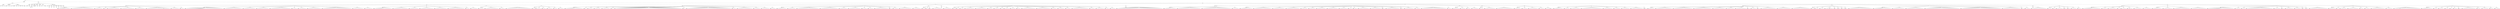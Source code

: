 digraph Tree {
	"t0" [label = "TEI"];
	"t1" [label = "teiHeader"];
	"t2" [label = "fileDesc"];
	"t3" [label = "titleStmt"];
	"t4" [label = "title"];
	"t5" [label = "author"];
	"t6" [label = "date"];
	"t7" [label = "publicationStmt"];
	"t8" [label = "publisher"];
	"t9" [label = "idno"];
	"t10" [label = "rights"];
	"t11" [label = "SourceDesc"];
	"t12" [label = "genre"];
	"t13" [label = "inspiration"];
	"t14" [label = "structure"];
	"t15" [label = "type"];
	"t16" [label = "periode"];
	"t17" [label = "taille"];
	"t18" [label = "permalien"];
	"t19" [label = "text"];
	"t20" [label = "front"];
	"t21" [label = "docTitle"];
	"t22" [label = "titlePart"];
	"t23" [label = "titlePart"];
	"t24" [label = "docDate"];
	"t25" [label = "docAuthor"];
	"t26" [label = "docImprint"];
	"t27" [label = "privilege"];
	"t28" [label = "head"];
	"t29" [label = "p"];
	"t30" [label = "acheveImprime"];
	"t31" [label = "printer"];
	"t32" [label = "performance"];
	"t33" [label = "premiere"];
	"t34" [label = "epitre"];
	"t35" [label = "head"];
	"t36" [label = "p"];
	"t37" [label = "signature"];
	"t38" [label = "castList"];
	"t39" [label = "head"];
	"t40" [label = "castItem"];
	"t41" [label = "role"];
	"t42" [label = "castItem"];
	"t43" [label = "role"];
	"t44" [label = "castItem"];
	"t45" [label = "role"];
	"t46" [label = "castItem"];
	"t47" [label = "role"];
	"t48" [label = "castItem"];
	"t49" [label = "role"];
	"t50" [label = "castItem"];
	"t51" [label = "role"];
	"t52" [label = "castItem"];
	"t53" [label = "role"];
	"t54" [label = "set"];
	"t55" [label = "body"];
	"t56" [label = "div1"];
	"t57" [label = "head"];
	"t58" [label = "div2"];
	"t59" [label = "head"];
	"t60" [label = "sp"];
	"t61" [label = "speaker"];
	"t62" [label = "l"];
	"t63" [label = "l"];
	"t64" [label = "l"];
	"t65" [label = "l"];
	"t66" [label = "l"];
	"t67" [label = "l"];
	"t68" [label = "l"];
	"t69" [label = "l"];
	"t70" [label = "sp"];
	"t71" [label = "speaker"];
	"t72" [label = "l"];
	"t73" [label = "l"];
	"t74" [label = "l"];
	"t75" [label = "l"];
	"t76" [label = "l"];
	"t77" [label = "l"];
	"t78" [label = "l"];
	"t79" [label = "l"];
	"t80" [label = "l"];
	"t81" [label = "l"];
	"t82" [label = "l"];
	"t83" [label = "l"];
	"t84" [label = "l"];
	"t85" [label = "l"];
	"t86" [label = "l"];
	"t87" [label = "sp"];
	"t88" [label = "speaker"];
	"t89" [label = "l"];
	"t90" [label = "l"];
	"t91" [label = "l"];
	"t92" [label = "l"];
	"t93" [label = "l"];
	"t94" [label = "sp"];
	"t95" [label = "speaker"];
	"t96" [label = "l"];
	"t97" [label = "sp"];
	"t98" [label = "speaker"];
	"t99" [label = "l"];
	"t100" [label = "l"];
	"t101" [label = "l"];
	"t102" [label = "l"];
	"t103" [label = "l"];
	"t104" [label = "l"];
	"t105" [label = "l"];
	"t106" [label = "l"];
	"t107" [label = "sp"];
	"t108" [label = "speaker"];
	"t109" [label = "l"];
	"t110" [label = "l"];
	"t111" [label = "l"];
	"t112" [label = "l"];
	"t113" [label = "l"];
	"t114" [label = "l"];
	"t115" [label = "l"];
	"t116" [label = "l"];
	"t117" [label = "l"];
	"t118" [label = "sp"];
	"t119" [label = "speaker"];
	"t120" [label = "l"];
	"t121" [label = "l"];
	"t122" [label = "l"];
	"t123" [label = "l"];
	"t124" [label = "l"];
	"t125" [label = "l"];
	"t126" [label = "sp"];
	"t127" [label = "speaker"];
	"t128" [label = "l"];
	"t129" [label = "l"];
	"t130" [label = "l"];
	"t131" [label = "l"];
	"t132" [label = "l"];
	"t133" [label = "l"];
	"t134" [label = "l"];
	"t135" [label = "l"];
	"t136" [label = "l"];
	"t137" [label = "l"];
	"t138" [label = "l"];
	"t139" [label = "note"];
	"t140" [label = "l"];
	"t141" [label = "l"];
	"t142" [label = "l"];
	"t143" [label = "l"];
	"t144" [label = "sp"];
	"t145" [label = "speaker"];
	"t146" [label = "l"];
	"t147" [label = "l"];
	"t148" [label = "l"];
	"t149" [label = "l"];
	"t150" [label = "l"];
	"t151" [label = "sp"];
	"t152" [label = "speaker"];
	"t153" [label = "l"];
	"t154" [label = "l"];
	"t155" [label = "div2"];
	"t156" [label = "head"];
	"t157" [label = "sp"];
	"t158" [label = "speaker"];
	"t159" [label = "l"];
	"t160" [label = "l"];
	"t161" [label = "l"];
	"t162" [label = "l"];
	"t163" [label = "l"];
	"t164" [label = "l"];
	"t165" [label = "l"];
	"t166" [label = "l"];
	"t167" [label = "l"];
	"t168" [label = "l"];
	"t169" [label = "l"];
	"t170" [label = "l"];
	"t171" [label = "l"];
	"t172" [label = "l"];
	"t173" [label = "l"];
	"t174" [label = "l"];
	"t175" [label = "l"];
	"t176" [label = "l"];
	"t177" [label = "l"];
	"t178" [label = "l"];
	"t179" [label = "l"];
	"t180" [label = "l"];
	"t181" [label = "l"];
	"t182" [label = "l"];
	"t183" [label = "l"];
	"t184" [label = "l"];
	"t185" [label = "sp"];
	"t186" [label = "speaker"];
	"t187" [label = "l"];
	"t188" [label = "l"];
	"t189" [label = "l"];
	"t190" [label = "l"];
	"t191" [label = "l"];
	"t192" [label = "l"];
	"t193" [label = "l"];
	"t194" [label = "l"];
	"t195" [label = "l"];
	"t196" [label = "l"];
	"t197" [label = "l"];
	"t198" [label = "l"];
	"t199" [label = "sp"];
	"t200" [label = "speaker"];
	"t201" [label = "l"];
	"t202" [label = "l"];
	"t203" [label = "l"];
	"t204" [label = "l"];
	"t205" [label = "l"];
	"t206" [label = "l"];
	"t207" [label = "l"];
	"t208" [label = "l"];
	"t209" [label = "sp"];
	"t210" [label = "speaker"];
	"t211" [label = "l"];
	"t212" [label = "l"];
	"t213" [label = "l"];
	"t214" [label = "l"];
	"t215" [label = "l"];
	"t216" [label = "l"];
	"t217" [label = "l"];
	"t218" [label = "l"];
	"t219" [label = "sp"];
	"t220" [label = "speaker"];
	"t221" [label = "l"];
	"t222" [label = "l"];
	"t223" [label = "l"];
	"t224" [label = "l"];
	"t225" [label = "l"];
	"t226" [label = "l"];
	"t227" [label = "l"];
	"t228" [label = "l"];
	"t229" [label = "l"];
	"t230" [label = "l"];
	"t231" [label = "l"];
	"t232" [label = "l"];
	"t233" [label = "l"];
	"t234" [label = "l"];
	"t235" [label = "sp"];
	"t236" [label = "speaker"];
	"t237" [label = "l"];
	"t238" [label = "l"];
	"t239" [label = "l"];
	"t240" [label = "sp"];
	"t241" [label = "speaker"];
	"t242" [label = "l"];
	"t243" [label = "l"];
	"t244" [label = "l"];
	"t245" [label = "l"];
	"t246" [label = "l"];
	"t247" [label = "sp"];
	"t248" [label = "speaker"];
	"t249" [label = "l"];
	"t250" [label = "l"];
	"t251" [label = "l"];
	"t252" [label = "l"];
	"t253" [label = "l"];
	"t254" [label = "l"];
	"t255" [label = "l"];
	"t256" [label = "l"];
	"t257" [label = "l"];
	"t258" [label = "sp"];
	"t259" [label = "speaker"];
	"t260" [label = "l"];
	"t261" [label = "l"];
	"t262" [label = "l"];
	"t263" [label = "l"];
	"t264" [label = "l"];
	"t265" [label = "l"];
	"t266" [label = "l"];
	"t267" [label = "l"];
	"t268" [label = "l"];
	"t269" [label = "l"];
	"t270" [label = "l"];
	"t271" [label = "l"];
	"t272" [label = "l"];
	"t273" [label = "l"];
	"t274" [label = "l"];
	"t275" [label = "l"];
	"t276" [label = "l"];
	"t277" [label = "l"];
	"t278" [label = "l"];
	"t279" [label = "l"];
	"t280" [label = "sp"];
	"t281" [label = "speaker"];
	"t282" [label = "l"];
	"t283" [label = "l"];
	"t284" [label = "l"];
	"t285" [label = "l"];
	"t286" [label = "l"];
	"t287" [label = "l"];
	"t288" [label = "l"];
	"t289" [label = "sp"];
	"t290" [label = "speaker"];
	"t291" [label = "l"];
	"t292" [label = "l"];
	"t293" [label = "l"];
	"t294" [label = "l"];
	"t295" [label = "l"];
	"t296" [label = "div2"];
	"t297" [label = "head"];
	"t298" [label = "sp"];
	"t299" [label = "speaker"];
	"t300" [label = "l"];
	"t301" [label = "l"];
	"t302" [label = "l"];
	"t303" [label = "l"];
	"t304" [label = "l"];
	"t305" [label = "l"];
	"t306" [label = "l"];
	"t307" [label = "l"];
	"t308" [label = "l"];
	"t309" [label = "l"];
	"t310" [label = "l"];
	"t311" [label = "l"];
	"t312" [label = "sp"];
	"t313" [label = "speaker"];
	"t314" [label = "l"];
	"t315" [label = "l"];
	"t316" [label = "l"];
	"t317" [label = "l"];
	"t318" [label = "l"];
	"t319" [label = "l"];
	"t320" [label = "l"];
	"t321" [label = "l"];
	"t322" [label = "l"];
	"t323" [label = "l"];
	"t324" [label = "sp"];
	"t325" [label = "speaker"];
	"t326" [label = "l"];
	"t327" [label = "l"];
	"t328" [label = "l"];
	"t329" [label = "l"];
	"t330" [label = "l"];
	"t331" [label = "l"];
	"t332" [label = "sp"];
	"t333" [label = "speaker"];
	"t334" [label = "l"];
	"t335" [label = "l"];
	"t336" [label = "l"];
	"t337" [label = "l"];
	"t338" [label = "l"];
	"t339" [label = "l"];
	"t340" [label = "l"];
	"t341" [label = "l"];
	"t342" [label = "l"];
	"t343" [label = "sp"];
	"t344" [label = "speaker"];
	"t345" [label = "l"];
	"t346" [label = "l"];
	"t347" [label = "l"];
	"t348" [label = "l"];
	"t349" [label = "l"];
	"t350" [label = "l"];
	"t351" [label = "l"];
	"t352" [label = "l"];
	"t353" [label = "sp"];
	"t354" [label = "speaker"];
	"t355" [label = "l"];
	"t356" [label = "l"];
	"t357" [label = "l"];
	"t358" [label = "l"];
	"t359" [label = "l"];
	"t360" [label = "l"];
	"t361" [label = "l"];
	"t362" [label = "l"];
	"t363" [label = "l"];
	"t364" [label = "l"];
	"t365" [label = "l"];
	"t366" [label = "sp"];
	"t367" [label = "speaker"];
	"t368" [label = "l"];
	"t369" [label = "l"];
	"t370" [label = "sp"];
	"t371" [label = "speaker"];
	"t372" [label = "l"];
	"t373" [label = "l"];
	"t374" [label = "l"];
	"t375" [label = "l"];
	"t376" [label = "div2"];
	"t377" [label = "head"];
	"t378" [label = "sp"];
	"t379" [label = "speaker"];
	"t380" [label = "l"];
	"t381" [label = "l"];
	"t382" [label = "l"];
	"t383" [label = "sp"];
	"t384" [label = "speaker"];
	"t385" [label = "l"];
	"t386" [label = "l"];
	"t387" [label = "l"];
	"t388" [label = "l"];
	"t389" [label = "l"];
	"t390" [label = "l"];
	"t391" [label = "l"];
	"t392" [label = "l"];
	"t393" [label = "l"];
	"t394" [label = "sp"];
	"t395" [label = "speaker"];
	"t396" [label = "l"];
	"t397" [label = "l"];
	"t398" [label = "l"];
	"t399" [label = "sp"];
	"t400" [label = "speaker"];
	"t401" [label = "l"];
	"t402" [label = "l"];
	"t403" [label = "l"];
	"t404" [label = "l"];
	"t405" [label = "l"];
	"t406" [label = "l"];
	"t407" [label = "l"];
	"t408" [label = "l"];
	"t409" [label = "l"];
	"t410" [label = "l"];
	"t411" [label = "l"];
	"t412" [label = "l"];
	"t413" [label = "l"];
	"t414" [label = "l"];
	"t415" [label = "l"];
	"t416" [label = "l"];
	"t417" [label = "l"];
	"t418" [label = "div2"];
	"t419" [label = "head"];
	"t420" [label = "sp"];
	"t421" [label = "speaker"];
	"t422" [label = "l"];
	"t423" [label = "sp"];
	"t424" [label = "speaker"];
	"t425" [label = "l"];
	"t426" [label = "l"];
	"t427" [label = "l"];
	"t428" [label = "sp"];
	"t429" [label = "speaker"];
	"t430" [label = "l"];
	"t431" [label = "l"];
	"t432" [label = "sp"];
	"t433" [label = "speaker"];
	"t434" [label = "l"];
	"t435" [label = "l"];
	"t436" [label = "l"];
	"t437" [label = "sp"];
	"t438" [label = "speaker"];
	"t439" [label = "l"];
	"t440" [label = "l"];
	"t441" [label = "sp"];
	"t442" [label = "speaker"];
	"t443" [label = "l"];
	"t444" [label = "l"];
	"t445" [label = "l"];
	"t446" [label = "div1"];
	"t447" [label = "head"];
	"t448" [label = "div2"];
	"t449" [label = "head"];
	"t450" [label = "sp"];
	"t451" [label = "speaker"];
	"t452" [label = "l"];
	"t453" [label = "l"];
	"t454" [label = "l"];
	"t455" [label = "l"];
	"t456" [label = "l"];
	"t457" [label = "l"];
	"t458" [label = "l"];
	"t459" [label = "l"];
	"t460" [label = "l"];
	"t461" [label = "l"];
	"t462" [label = "l"];
	"t463" [label = "l"];
	"t464" [label = "sp"];
	"t465" [label = "speaker"];
	"t466" [label = "l"];
	"t467" [label = "sp"];
	"t468" [label = "speaker"];
	"t469" [label = "l"];
	"t470" [label = "l"];
	"t471" [label = "l"];
	"t472" [label = "sp"];
	"t473" [label = "speaker"];
	"t474" [label = "l"];
	"t475" [label = "l"];
	"t476" [label = "l"];
	"t477" [label = "l"];
	"t478" [label = "sp"];
	"t479" [label = "speaker"];
	"t480" [label = "l"];
	"t481" [label = "l"];
	"t482" [label = "l"];
	"t483" [label = "l"];
	"t484" [label = "l"];
	"t485" [label = "sp"];
	"t486" [label = "speaker"];
	"t487" [label = "l"];
	"t488" [label = "sp"];
	"t489" [label = "speaker"];
	"t490" [label = "l"];
	"t491" [label = "l"];
	"t492" [label = "l"];
	"t493" [label = "l"];
	"t494" [label = "l"];
	"t495" [label = "l"];
	"t496" [label = "l"];
	"t497" [label = "l"];
	"t498" [label = "l"];
	"t499" [label = "l"];
	"t500" [label = "l"];
	"t501" [label = "l"];
	"t502" [label = "l"];
	"t503" [label = "l"];
	"t504" [label = "l"];
	"t505" [label = "l"];
	"t506" [label = "l"];
	"t507" [label = "l"];
	"t508" [label = "l"];
	"t509" [label = "l"];
	"t510" [label = "l"];
	"t511" [label = "l"];
	"t512" [label = "l"];
	"t513" [label = "l"];
	"t514" [label = "l"];
	"t515" [label = "l"];
	"t516" [label = "l"];
	"t517" [label = "l"];
	"t518" [label = "l"];
	"t519" [label = "l"];
	"t520" [label = "l"];
	"t521" [label = "l"];
	"t522" [label = "l"];
	"t523" [label = "l"];
	"t524" [label = "l"];
	"t525" [label = "l"];
	"t526" [label = "l"];
	"t527" [label = "l"];
	"t528" [label = "l"];
	"t529" [label = "l"];
	"t530" [label = "l"];
	"t531" [label = "l"];
	"t532" [label = "l"];
	"t533" [label = "l"];
	"t534" [label = "l"];
	"t535" [label = "l"];
	"t536" [label = "l"];
	"t537" [label = "sp"];
	"t538" [label = "speaker"];
	"t539" [label = "l"];
	"t540" [label = "sp"];
	"t541" [label = "speaker"];
	"t542" [label = "l"];
	"t543" [label = "l"];
	"t544" [label = "l"];
	"t545" [label = "l"];
	"t546" [label = "l"];
	"t547" [label = "l"];
	"t548" [label = "l"];
	"t549" [label = "l"];
	"t550" [label = "l"];
	"t551" [label = "l"];
	"t552" [label = "l"];
	"t553" [label = "l"];
	"t554" [label = "l"];
	"t555" [label = "l"];
	"t556" [label = "l"];
	"t557" [label = "l"];
	"t558" [label = "l"];
	"t559" [label = "l"];
	"t560" [label = "l"];
	"t561" [label = "l"];
	"t562" [label = "l"];
	"t563" [label = "l"];
	"t564" [label = "l"];
	"t565" [label = "l"];
	"t566" [label = "l"];
	"t567" [label = "l"];
	"t568" [label = "l"];
	"t569" [label = "l"];
	"t570" [label = "l"];
	"t571" [label = "l"];
	"t572" [label = "l"];
	"t573" [label = "sp"];
	"t574" [label = "speaker"];
	"t575" [label = "l"];
	"t576" [label = "l"];
	"t577" [label = "sp"];
	"t578" [label = "speaker"];
	"t579" [label = "l"];
	"t580" [label = "l"];
	"t581" [label = "l"];
	"t582" [label = "l"];
	"t583" [label = "l"];
	"t584" [label = "l"];
	"t585" [label = "l"];
	"t586" [label = "l"];
	"t587" [label = "l"];
	"t588" [label = "l"];
	"t589" [label = "sp"];
	"t590" [label = "speaker"];
	"t591" [label = "l"];
	"t592" [label = "l"];
	"t593" [label = "l"];
	"t594" [label = "l"];
	"t595" [label = "sp"];
	"t596" [label = "speaker"];
	"t597" [label = "l"];
	"t598" [label = "l"];
	"t599" [label = "l"];
	"t600" [label = "l"];
	"t601" [label = "l"];
	"t602" [label = "sp"];
	"t603" [label = "speaker"];
	"t604" [label = "l"];
	"t605" [label = "l"];
	"t606" [label = "l"];
	"t607" [label = "div2"];
	"t608" [label = "head"];
	"t609" [label = "sp"];
	"t610" [label = "speaker"];
	"t611" [label = "l"];
	"t612" [label = "l"];
	"t613" [label = "l"];
	"t614" [label = "l"];
	"t615" [label = "l"];
	"t616" [label = "l"];
	"t617" [label = "sp"];
	"t618" [label = "speaker"];
	"t619" [label = "l"];
	"t620" [label = "l"];
	"t621" [label = "l"];
	"t622" [label = "l"];
	"t623" [label = "l"];
	"t624" [label = "sp"];
	"t625" [label = "speaker"];
	"t626" [label = "l"];
	"t627" [label = "l"];
	"t628" [label = "l"];
	"t629" [label = "l"];
	"t630" [label = "l"];
	"t631" [label = "l"];
	"t632" [label = "l"];
	"t633" [label = "l"];
	"t634" [label = "l"];
	"t635" [label = "l"];
	"t636" [label = "l"];
	"t637" [label = "l"];
	"t638" [label = "l"];
	"t639" [label = "l"];
	"t640" [label = "l"];
	"t641" [label = "sp"];
	"t642" [label = "speaker"];
	"t643" [label = "l"];
	"t644" [label = "l"];
	"t645" [label = "l"];
	"t646" [label = "l"];
	"t647" [label = "l"];
	"t648" [label = "l"];
	"t649" [label = "l"];
	"t650" [label = "l"];
	"t651" [label = "l"];
	"t652" [label = "l"];
	"t653" [label = "l"];
	"t654" [label = "l"];
	"t655" [label = "sp"];
	"t656" [label = "speaker"];
	"t657" [label = "l"];
	"t658" [label = "l"];
	"t659" [label = "l"];
	"t660" [label = "l"];
	"t661" [label = "l"];
	"t662" [label = "sp"];
	"t663" [label = "speaker"];
	"t664" [label = "l"];
	"t665" [label = "l"];
	"t666" [label = "l"];
	"t667" [label = "l"];
	"t668" [label = "l"];
	"t669" [label = "l"];
	"t670" [label = "l"];
	"t671" [label = "l"];
	"t672" [label = "sp"];
	"t673" [label = "speaker"];
	"t674" [label = "l"];
	"t675" [label = "l"];
	"t676" [label = "l"];
	"t677" [label = "sp"];
	"t678" [label = "speaker"];
	"t679" [label = "l"];
	"t680" [label = "l"];
	"t681" [label = "l"];
	"t682" [label = "sp"];
	"t683" [label = "speaker"];
	"t684" [label = "l"];
	"t685" [label = "l"];
	"t686" [label = "l"];
	"t687" [label = "l"];
	"t688" [label = "l"];
	"t689" [label = "l"];
	"t690" [label = "l"];
	"t691" [label = "l"];
	"t692" [label = "l"];
	"t693" [label = "sp"];
	"t694" [label = "speaker"];
	"t695" [label = "l"];
	"t696" [label = "sp"];
	"t697" [label = "speaker"];
	"t698" [label = "l"];
	"t699" [label = "l"];
	"t700" [label = "l"];
	"t701" [label = "sp"];
	"t702" [label = "speaker"];
	"t703" [label = "l"];
	"t704" [label = "l"];
	"t705" [label = "l"];
	"t706" [label = "l"];
	"t707" [label = "l"];
	"t708" [label = "l"];
	"t709" [label = "l"];
	"t710" [label = "l"];
	"t711" [label = "sp"];
	"t712" [label = "speaker"];
	"t713" [label = "l"];
	"t714" [label = "l"];
	"t715" [label = "l"];
	"t716" [label = "l"];
	"t717" [label = "l"];
	"t718" [label = "div2"];
	"t719" [label = "head"];
	"t720" [label = "sp"];
	"t721" [label = "speaker"];
	"t722" [label = "l"];
	"t723" [label = "sp"];
	"t724" [label = "speaker"];
	"t725" [label = "l"];
	"t726" [label = "sp"];
	"t727" [label = "speaker"];
	"t728" [label = "l"];
	"t729" [label = "sp"];
	"t730" [label = "speaker"];
	"t731" [label = "l"];
	"t732" [label = "l"];
	"t733" [label = "l"];
	"t734" [label = "l"];
	"t735" [label = "l"];
	"t736" [label = "l"];
	"t737" [label = "div2"];
	"t738" [label = "head"];
	"t739" [label = "sp"];
	"t740" [label = "speaker"];
	"t741" [label = "l"];
	"t742" [label = "l"];
	"t743" [label = "l"];
	"t744" [label = "l"];
	"t745" [label = "l"];
	"t746" [label = "div2"];
	"t747" [label = "head"];
	"t748" [label = "sp"];
	"t749" [label = "speaker"];
	"t750" [label = "l"];
	"t751" [label = "sp"];
	"t752" [label = "speaker"];
	"t753" [label = "l"];
	"t754" [label = "sp"];
	"t755" [label = "speaker"];
	"t756" [label = "l"];
	"t757" [label = "l"];
	"t758" [label = "sp"];
	"t759" [label = "speaker"];
	"t760" [label = "l"];
	"t761" [label = "l"];
	"t762" [label = "l"];
	"t763" [label = "l"];
	"t764" [label = "l"];
	"t765" [label = "l"];
	"t766" [label = "sp"];
	"t767" [label = "speaker"];
	"t768" [label = "l"];
	"t769" [label = "l"];
	"t770" [label = "l"];
	"t771" [label = "l"];
	"t772" [label = "l"];
	"t773" [label = "l"];
	"t774" [label = "l"];
	"t775" [label = "sp"];
	"t776" [label = "speaker"];
	"t777" [label = "l"];
	"t778" [label = "l"];
	"t779" [label = "l"];
	"t780" [label = "sp"];
	"t781" [label = "speaker"];
	"t782" [label = "l"];
	"t783" [label = "l"];
	"t784" [label = "l"];
	"t785" [label = "sp"];
	"t786" [label = "speaker"];
	"t787" [label = "l"];
	"t788" [label = "sp"];
	"t789" [label = "speaker"];
	"t790" [label = "l"];
	"t791" [label = "l"];
	"t792" [label = "l"];
	"t793" [label = "sp"];
	"t794" [label = "speaker"];
	"t795" [label = "l"];
	"t796" [label = "l"];
	"t797" [label = "l"];
	"t798" [label = "sp"];
	"t799" [label = "speaker"];
	"t800" [label = "l"];
	"t801" [label = "l"];
	"t802" [label = "sp"];
	"t803" [label = "speaker"];
	"t804" [label = "l"];
	"t805" [label = "l"];
	"t806" [label = "l"];
	"t807" [label = "l"];
	"t808" [label = "l"];
	"t809" [label = "l"];
	"t810" [label = "l"];
	"t811" [label = "l"];
	"t812" [label = "l"];
	"t813" [label = "sp"];
	"t814" [label = "speaker"];
	"t815" [label = "l"];
	"t816" [label = "l"];
	"t817" [label = "l"];
	"t818" [label = "l"];
	"t819" [label = "l"];
	"t820" [label = "l"];
	"t821" [label = "l"];
	"t822" [label = "l"];
	"t823" [label = "l"];
	"t824" [label = "sp"];
	"t825" [label = "speaker"];
	"t826" [label = "l"];
	"t827" [label = "l"];
	"t828" [label = "l"];
	"t829" [label = "sp"];
	"t830" [label = "speaker"];
	"t831" [label = "l"];
	"t832" [label = "l"];
	"t833" [label = "l"];
	"t834" [label = "l"];
	"t835" [label = "sp"];
	"t836" [label = "speaker"];
	"t837" [label = "l"];
	"t838" [label = "l"];
	"t839" [label = "l"];
	"t840" [label = "sp"];
	"t841" [label = "speaker"];
	"t842" [label = "l"];
	"t843" [label = "l"];
	"t844" [label = "l"];
	"t845" [label = "l"];
	"t846" [label = "l"];
	"t847" [label = "l"];
	"t848" [label = "l"];
	"t849" [label = "l"];
	"t850" [label = "l"];
	"t851" [label = "l"];
	"t852" [label = "l"];
	"t853" [label = "sp"];
	"t854" [label = "speaker"];
	"t855" [label = "l"];
	"t856" [label = "l"];
	"t857" [label = "l"];
	"t858" [label = "sp"];
	"t859" [label = "speaker"];
	"t860" [label = "l"];
	"t861" [label = "l"];
	"t862" [label = "l"];
	"t863" [label = "l"];
	"t864" [label = "l"];
	"t865" [label = "sp"];
	"t866" [label = "speaker"];
	"t867" [label = "l"];
	"t868" [label = "l"];
	"t869" [label = "sp"];
	"t870" [label = "speaker"];
	"t871" [label = "l"];
	"t872" [label = "l"];
	"t873" [label = "l"];
	"t874" [label = "div2"];
	"t875" [label = "head"];
	"t876" [label = "sp"];
	"t877" [label = "speaker"];
	"t878" [label = "l"];
	"t879" [label = "l"];
	"t880" [label = "l"];
	"t881" [label = "l"];
	"t882" [label = "l"];
	"t883" [label = "l"];
	"t884" [label = "l"];
	"t885" [label = "l"];
	"t886" [label = "l"];
	"t887" [label = "l"];
	"t888" [label = "l"];
	"t889" [label = "l"];
	"t890" [label = "l"];
	"t891" [label = "l"];
	"t892" [label = "l"];
	"t893" [label = "l"];
	"t894" [label = "l"];
	"t895" [label = "l"];
	"t896" [label = "l"];
	"t897" [label = "l"];
	"t898" [label = "l"];
	"t899" [label = "l"];
	"t900" [label = "l"];
	"t901" [label = "l"];
	"t902" [label = "l"];
	"t903" [label = "l"];
	"t904" [label = "l"];
	"t905" [label = "l"];
	"t906" [label = "l"];
	"t907" [label = "l"];
	"t908" [label = "l"];
	"t909" [label = "l"];
	"t910" [label = "div1"];
	"t911" [label = "head"];
	"t912" [label = "div2"];
	"t913" [label = "head"];
	"t914" [label = "sp"];
	"t915" [label = "speaker"];
	"t916" [label = "l"];
	"t917" [label = "l"];
	"t918" [label = "l"];
	"t919" [label = "l"];
	"t920" [label = "l"];
	"t921" [label = "l"];
	"t922" [label = "l"];
	"t923" [label = "l"];
	"t924" [label = "sp"];
	"t925" [label = "speaker"];
	"t926" [label = "l"];
	"t927" [label = "l"];
	"t928" [label = "l"];
	"t929" [label = "l"];
	"t930" [label = "l"];
	"t931" [label = "l"];
	"t932" [label = "l"];
	"t933" [label = "l"];
	"t934" [label = "l"];
	"t935" [label = "l"];
	"t936" [label = "l"];
	"t937" [label = "l"];
	"t938" [label = "l"];
	"t939" [label = "l"];
	"t940" [label = "l"];
	"t941" [label = "l"];
	"t942" [label = "sp"];
	"t943" [label = "speaker"];
	"t944" [label = "l"];
	"t945" [label = "l"];
	"t946" [label = "l"];
	"t947" [label = "l"];
	"t948" [label = "l"];
	"t949" [label = "l"];
	"t950" [label = "l"];
	"t951" [label = "l"];
	"t952" [label = "l"];
	"t953" [label = "l"];
	"t954" [label = "l"];
	"t955" [label = "l"];
	"t956" [label = "l"];
	"t957" [label = "l"];
	"t958" [label = "l"];
	"t959" [label = "l"];
	"t960" [label = "l"];
	"t961" [label = "l"];
	"t962" [label = "l"];
	"t963" [label = "l"];
	"t964" [label = "sp"];
	"t965" [label = "speaker"];
	"t966" [label = "l"];
	"t967" [label = "l"];
	"t968" [label = "l"];
	"t969" [label = "l"];
	"t970" [label = "div2"];
	"t971" [label = "head"];
	"t972" [label = "sp"];
	"t973" [label = "speaker"];
	"t974" [label = "l"];
	"t975" [label = "l"];
	"t976" [label = "l"];
	"t977" [label = "l"];
	"t978" [label = "l"];
	"t979" [label = "l"];
	"t980" [label = "l"];
	"t981" [label = "l"];
	"t982" [label = "sp"];
	"t983" [label = "speaker"];
	"t984" [label = "l"];
	"t985" [label = "l"];
	"t986" [label = "l"];
	"t987" [label = "l"];
	"t988" [label = "l"];
	"t989" [label = "l"];
	"t990" [label = "l"];
	"t991" [label = "l"];
	"t992" [label = "l"];
	"t993" [label = "l"];
	"t994" [label = "l"];
	"t995" [label = "l"];
	"t996" [label = "sp"];
	"t997" [label = "speaker"];
	"t998" [label = "l"];
	"t999" [label = "l"];
	"t1000" [label = "l"];
	"t1001" [label = "l"];
	"t1002" [label = "l"];
	"t1003" [label = "l"];
	"t1004" [label = "l"];
	"t1005" [label = "l"];
	"t1006" [label = "sp"];
	"t1007" [label = "speaker"];
	"t1008" [label = "l"];
	"t1009" [label = "l"];
	"t1010" [label = "l"];
	"t1011" [label = "l"];
	"t1012" [label = "l"];
	"t1013" [label = "l"];
	"t1014" [label = "l"];
	"t1015" [label = "l"];
	"t1016" [label = "l"];
	"t1017" [label = "sp"];
	"t1018" [label = "speaker"];
	"t1019" [label = "l"];
	"t1020" [label = "l"];
	"t1021" [label = "l"];
	"t1022" [label = "l"];
	"t1023" [label = "sp"];
	"t1024" [label = "speaker"];
	"t1025" [label = "l"];
	"t1026" [label = "l"];
	"t1027" [label = "l"];
	"t1028" [label = "l"];
	"t1029" [label = "sp"];
	"t1030" [label = "speaker"];
	"t1031" [label = "l"];
	"t1032" [label = "l"];
	"t1033" [label = "l"];
	"t1034" [label = "l"];
	"t1035" [label = "l"];
	"t1036" [label = "l"];
	"t1037" [label = "sp"];
	"t1038" [label = "speaker"];
	"t1039" [label = "l"];
	"t1040" [label = "l"];
	"t1041" [label = "l"];
	"t1042" [label = "l"];
	"t1043" [label = "l"];
	"t1044" [label = "l"];
	"t1045" [label = "l"];
	"t1046" [label = "sp"];
	"t1047" [label = "speaker"];
	"t1048" [label = "l"];
	"t1049" [label = "l"];
	"t1050" [label = "l"];
	"t1051" [label = "l"];
	"t1052" [label = "l"];
	"t1053" [label = "sp"];
	"t1054" [label = "speaker"];
	"t1055" [label = "l"];
	"t1056" [label = "l"];
	"t1057" [label = "sp"];
	"t1058" [label = "speaker"];
	"t1059" [label = "l"];
	"t1060" [label = "l"];
	"t1061" [label = "sp"];
	"t1062" [label = "speaker"];
	"t1063" [label = "l"];
	"t1064" [label = "l"];
	"t1065" [label = "l"];
	"t1066" [label = "l"];
	"t1067" [label = "l"];
	"t1068" [label = "l"];
	"t1069" [label = "l"];
	"t1070" [label = "sp"];
	"t1071" [label = "speaker"];
	"t1072" [label = "l"];
	"t1073" [label = "l"];
	"t1074" [label = "l"];
	"t1075" [label = "l"];
	"t1076" [label = "l"];
	"t1077" [label = "l"];
	"t1078" [label = "l"];
	"t1079" [label = "sp"];
	"t1080" [label = "speaker"];
	"t1081" [label = "l"];
	"t1082" [label = "sp"];
	"t1083" [label = "speaker"];
	"t1084" [label = "l"];
	"t1085" [label = "l"];
	"t1086" [label = "l"];
	"t1087" [label = "l"];
	"t1088" [label = "l"];
	"t1089" [label = "l"];
	"t1090" [label = "l"];
	"t1091" [label = "l"];
	"t1092" [label = "l"];
	"t1093" [label = "sp"];
	"t1094" [label = "speaker"];
	"t1095" [label = "l"];
	"t1096" [label = "sp"];
	"t1097" [label = "speaker"];
	"t1098" [label = "l"];
	"t1099" [label = "l"];
	"t1100" [label = "l"];
	"t1101" [label = "l"];
	"t1102" [label = "l"];
	"t1103" [label = "l"];
	"t1104" [label = "sp"];
	"t1105" [label = "speaker"];
	"t1106" [label = "l"];
	"t1107" [label = "l"];
	"t1108" [label = "l"];
	"t1109" [label = "sp"];
	"t1110" [label = "speaker"];
	"t1111" [label = "l"];
	"t1112" [label = "l"];
	"t1113" [label = "l"];
	"t1114" [label = "l"];
	"t1115" [label = "l"];
	"t1116" [label = "l"];
	"t1117" [label = "l"];
	"t1118" [label = "l"];
	"t1119" [label = "l"];
	"t1120" [label = "l"];
	"t1121" [label = "l"];
	"t1122" [label = "l"];
	"t1123" [label = "l"];
	"t1124" [label = "l"];
	"t1125" [label = "l"];
	"t1126" [label = "l"];
	"t1127" [label = "l"];
	"t1128" [label = "sp"];
	"t1129" [label = "speaker"];
	"t1130" [label = "l"];
	"t1131" [label = "l"];
	"t1132" [label = "div2"];
	"t1133" [label = "head"];
	"t1134" [label = "sp"];
	"t1135" [label = "speaker"];
	"t1136" [label = "l"];
	"t1137" [label = "l"];
	"t1138" [label = "l"];
	"t1139" [label = "l"];
	"t1140" [label = "sp"];
	"t1141" [label = "speaker"];
	"t1142" [label = "l"];
	"t1143" [label = "l"];
	"t1144" [label = "l"];
	"t1145" [label = "sp"];
	"t1146" [label = "speaker"];
	"t1147" [label = "l"];
	"t1148" [label = "l"];
	"t1149" [label = "sp"];
	"t1150" [label = "speaker"];
	"t1151" [label = "l"];
	"t1152" [label = "l"];
	"t1153" [label = "l"];
	"t1154" [label = "l"];
	"t1155" [label = "div2"];
	"t1156" [label = "head"];
	"t1157" [label = "sp"];
	"t1158" [label = "speaker"];
	"t1159" [label = "l"];
	"t1160" [label = "l"];
	"t1161" [label = "sp"];
	"t1162" [label = "speaker"];
	"t1163" [label = "l"];
	"t1164" [label = "l"];
	"t1165" [label = "l"];
	"t1166" [label = "l"];
	"t1167" [label = "l"];
	"t1168" [label = "l"];
	"t1169" [label = "l"];
	"t1170" [label = "sp"];
	"t1171" [label = "speaker"];
	"t1172" [label = "l"];
	"t1173" [label = "l"];
	"t1174" [label = "l"];
	"t1175" [label = "l"];
	"t1176" [label = "l"];
	"t1177" [label = "l"];
	"t1178" [label = "l"];
	"t1179" [label = "l"];
	"t1180" [label = "l"];
	"t1181" [label = "l"];
	"t1182" [label = "l"];
	"t1183" [label = "div2"];
	"t1184" [label = "head"];
	"t1185" [label = "sp"];
	"t1186" [label = "speaker"];
	"t1187" [label = "l"];
	"t1188" [label = "l"];
	"t1189" [label = "l"];
	"t1190" [label = "l"];
	"t1191" [label = "sp"];
	"t1192" [label = "speaker"];
	"t1193" [label = "l"];
	"t1194" [label = "l"];
	"t1195" [label = "l"];
	"t1196" [label = "sp"];
	"t1197" [label = "speaker"];
	"t1198" [label = "l"];
	"t1199" [label = "l"];
	"t1200" [label = "l"];
	"t1201" [label = "l"];
	"t1202" [label = "l"];
	"t1203" [label = "l"];
	"t1204" [label = "sp"];
	"t1205" [label = "speaker"];
	"t1206" [label = "l"];
	"t1207" [label = "l"];
	"t1208" [label = "l"];
	"t1209" [label = "sp"];
	"t1210" [label = "speaker"];
	"t1211" [label = "l"];
	"t1212" [label = "l"];
	"t1213" [label = "stage"];
	"t1214" [label = "l"];
	"t1215" [label = "div2"];
	"t1216" [label = "head"];
	"t1217" [label = "sp"];
	"t1218" [label = "speaker"];
	"t1219" [label = "l"];
	"t1220" [label = "l"];
	"t1221" [label = "l"];
	"t1222" [label = "l"];
	"t1223" [label = "l"];
	"t1224" [label = "l"];
	"t1225" [label = "sp"];
	"t1226" [label = "speaker"];
	"t1227" [label = "l"];
	"t1228" [label = "l"];
	"t1229" [label = "l"];
	"t1230" [label = "sp"];
	"t1231" [label = "speaker"];
	"t1232" [label = "l"];
	"t1233" [label = "l"];
	"t1234" [label = "l"];
	"t1235" [label = "l"];
	"t1236" [label = "l"];
	"t1237" [label = "l"];
	"t1238" [label = "sp"];
	"t1239" [label = "speaker"];
	"t1240" [label = "l"];
	"t1241" [label = "l"];
	"t1242" [label = "l"];
	"t1243" [label = "l"];
	"t1244" [label = "l"];
	"t1245" [label = "l"];
	"t1246" [label = "l"];
	"t1247" [label = "l"];
	"t1248" [label = "l"];
	"t1249" [label = "l"];
	"t1250" [label = "l"];
	"t1251" [label = "l"];
	"t1252" [label = "l"];
	"t1253" [label = "l"];
	"t1254" [label = "sp"];
	"t1255" [label = "speaker"];
	"t1256" [label = "l"];
	"t1257" [label = "l"];
	"t1258" [label = "l"];
	"t1259" [label = "l"];
	"t1260" [label = "l"];
	"t1261" [label = "l"];
	"t1262" [label = "sp"];
	"t1263" [label = "speaker"];
	"t1264" [label = "l"];
	"t1265" [label = "l"];
	"t1266" [label = "l"];
	"t1267" [label = "l"];
	"t1268" [label = "sp"];
	"t1269" [label = "speaker"];
	"t1270" [label = "l"];
	"t1271" [label = "l"];
	"t1272" [label = "l"];
	"t1273" [label = "l"];
	"t1274" [label = "l"];
	"t1275" [label = "sp"];
	"t1276" [label = "speaker"];
	"t1277" [label = "l"];
	"t1278" [label = "l"];
	"t1279" [label = "l"];
	"t1280" [label = "l"];
	"t1281" [label = "l"];
	"t1282" [label = "l"];
	"t1283" [label = "l"];
	"t1284" [label = "l"];
	"t1285" [label = "sp"];
	"t1286" [label = "speaker"];
	"t1287" [label = "l"];
	"t1288" [label = "div1"];
	"t1289" [label = "head"];
	"t1290" [label = "div2"];
	"t1291" [label = "head"];
	"t1292" [label = "sp"];
	"t1293" [label = "speaker"];
	"t1294" [label = "l"];
	"t1295" [label = "l"];
	"t1296" [label = "l"];
	"t1297" [label = "l"];
	"t1298" [label = "sp"];
	"t1299" [label = "speaker"];
	"t1300" [label = "l"];
	"t1301" [label = "l"];
	"t1302" [label = "l"];
	"t1303" [label = "l"];
	"t1304" [label = "l"];
	"t1305" [label = "l"];
	"t1306" [label = "l"];
	"t1307" [label = "l"];
	"t1308" [label = "l"];
	"t1309" [label = "l"];
	"t1310" [label = "l"];
	"t1311" [label = "sp"];
	"t1312" [label = "speaker"];
	"t1313" [label = "l"];
	"t1314" [label = "l"];
	"t1315" [label = "l"];
	"t1316" [label = "l"];
	"t1317" [label = "l"];
	"t1318" [label = "l"];
	"t1319" [label = "l"];
	"t1320" [label = "l"];
	"t1321" [label = "l"];
	"t1322" [label = "l"];
	"t1323" [label = "l"];
	"t1324" [label = "l"];
	"t1325" [label = "l"];
	"t1326" [label = "sp"];
	"t1327" [label = "speaker"];
	"t1328" [label = "l"];
	"t1329" [label = "l"];
	"t1330" [label = "l"];
	"t1331" [label = "l"];
	"t1332" [label = "l"];
	"t1333" [label = "l"];
	"t1334" [label = "l"];
	"t1335" [label = "l"];
	"t1336" [label = "l"];
	"t1337" [label = "l"];
	"t1338" [label = "l"];
	"t1339" [label = "l"];
	"t1340" [label = "sp"];
	"t1341" [label = "speaker"];
	"t1342" [label = "l"];
	"t1343" [label = "l"];
	"t1344" [label = "l"];
	"t1345" [label = "l"];
	"t1346" [label = "l"];
	"t1347" [label = "l"];
	"t1348" [label = "l"];
	"t1349" [label = "l"];
	"t1350" [label = "sp"];
	"t1351" [label = "speaker"];
	"t1352" [label = "l"];
	"t1353" [label = "l"];
	"t1354" [label = "l"];
	"t1355" [label = "l"];
	"t1356" [label = "l"];
	"t1357" [label = "sp"];
	"t1358" [label = "speaker"];
	"t1359" [label = "l"];
	"t1360" [label = "l"];
	"t1361" [label = "l"];
	"t1362" [label = "l"];
	"t1363" [label = "l"];
	"t1364" [label = "l"];
	"t1365" [label = "l"];
	"t1366" [label = "sp"];
	"t1367" [label = "speaker"];
	"t1368" [label = "l"];
	"t1369" [label = "sp"];
	"t1370" [label = "speaker"];
	"t1371" [label = "l"];
	"t1372" [label = "l"];
	"t1373" [label = "l"];
	"t1374" [label = "sp"];
	"t1375" [label = "speaker"];
	"t1376" [label = "l"];
	"t1377" [label = "sp"];
	"t1378" [label = "speaker"];
	"t1379" [label = "l"];
	"t1380" [label = "l"];
	"t1381" [label = "l"];
	"t1382" [label = "l"];
	"t1383" [label = "l"];
	"t1384" [label = "l"];
	"t1385" [label = "l"];
	"t1386" [label = "l"];
	"t1387" [label = "l"];
	"t1388" [label = "l"];
	"t1389" [label = "sp"];
	"t1390" [label = "speaker"];
	"t1391" [label = "l"];
	"t1392" [label = "l"];
	"t1393" [label = "l"];
	"t1394" [label = "l"];
	"t1395" [label = "l"];
	"t1396" [label = "l"];
	"t1397" [label = "l"];
	"t1398" [label = "l"];
	"t1399" [label = "l"];
	"t1400" [label = "sp"];
	"t1401" [label = "speaker"];
	"t1402" [label = "l"];
	"t1403" [label = "l"];
	"t1404" [label = "l"];
	"t1405" [label = "l"];
	"t1406" [label = "l"];
	"t1407" [label = "l"];
	"t1408" [label = "l"];
	"t1409" [label = "l"];
	"t1410" [label = "l"];
	"t1411" [label = "l"];
	"t1412" [label = "l"];
	"t1413" [label = "l"];
	"t1414" [label = "div2"];
	"t1415" [label = "head"];
	"t1416" [label = "sp"];
	"t1417" [label = "speaker"];
	"t1418" [label = "l"];
	"t1419" [label = "sp"];
	"t1420" [label = "speaker"];
	"t1421" [label = "l"];
	"t1422" [label = "l"];
	"t1423" [label = "sp"];
	"t1424" [label = "speaker"];
	"t1425" [label = "l"];
	"t1426" [label = "l"];
	"t1427" [label = "sp"];
	"t1428" [label = "speaker"];
	"t1429" [label = "l"];
	"t1430" [label = "l"];
	"t1431" [label = "stage"];
	"t1432" [label = "l"];
	"t1433" [label = "l"];
	"t1434" [label = "sp"];
	"t1435" [label = "speaker"];
	"t1436" [label = "l"];
	"t1437" [label = "sp"];
	"t1438" [label = "speaker"];
	"t1439" [label = "l"];
	"t1440" [label = "sp"];
	"t1441" [label = "speaker"];
	"t1442" [label = "l"];
	"t1443" [label = "sp"];
	"t1444" [label = "speaker"];
	"t1445" [label = "l"];
	"t1446" [label = "sp"];
	"t1447" [label = "speaker"];
	"t1448" [label = "l"];
	"t1449" [label = "l"];
	"t1450" [label = "l"];
	"t1451" [label = "l"];
	"t1452" [label = "l"];
	"t1453" [label = "l"];
	"t1454" [label = "l"];
	"t1455" [label = "l"];
	"t1456" [label = "l"];
	"t1457" [label = "l"];
	"t1458" [label = "l"];
	"t1459" [label = "l"];
	"t1460" [label = "l"];
	"t1461" [label = "l"];
	"t1462" [label = "l"];
	"t1463" [label = "l"];
	"t1464" [label = "div2"];
	"t1465" [label = "head"];
	"t1466" [label = "sp"];
	"t1467" [label = "speaker"];
	"t1468" [label = "l"];
	"t1469" [label = "l"];
	"t1470" [label = "l"];
	"t1471" [label = "l"];
	"t1472" [label = "l"];
	"t1473" [label = "l"];
	"t1474" [label = "l"];
	"t1475" [label = "l"];
	"t1476" [label = "l"];
	"t1477" [label = "l"];
	"t1478" [label = "l"];
	"t1479" [label = "l"];
	"t1480" [label = "sp"];
	"t1481" [label = "speaker"];
	"t1482" [label = "l"];
	"t1483" [label = "l"];
	"t1484" [label = "l"];
	"t1485" [label = "l"];
	"t1486" [label = "l"];
	"t1487" [label = "l"];
	"t1488" [label = "l"];
	"t1489" [label = "l"];
	"t1490" [label = "sp"];
	"t1491" [label = "speaker"];
	"t1492" [label = "l"];
	"t1493" [label = "l"];
	"t1494" [label = "l"];
	"t1495" [label = "l"];
	"t1496" [label = "l"];
	"t1497" [label = "l"];
	"t1498" [label = "l"];
	"t1499" [label = "l"];
	"t1500" [label = "l"];
	"t1501" [label = "l"];
	"t1502" [label = "l"];
	"t1503" [label = "l"];
	"t1504" [label = "sp"];
	"t1505" [label = "speaker"];
	"t1506" [label = "l"];
	"t1507" [label = "l"];
	"t1508" [label = "l"];
	"t1509" [label = "l"];
	"t1510" [label = "l"];
	"t1511" [label = "l"];
	"t1512" [label = "l"];
	"t1513" [label = "l"];
	"t1514" [label = "l"];
	"t1515" [label = "l"];
	"t1516" [label = "l"];
	"t1517" [label = "l"];
	"t1518" [label = "l"];
	"t1519" [label = "l"];
	"t1520" [label = "l"];
	"t1521" [label = "l"];
	"t1522" [label = "l"];
	"t1523" [label = "l"];
	"t1524" [label = "l"];
	"t1525" [label = "l"];
	"t1526" [label = "l"];
	"t1527" [label = "l"];
	"t1528" [label = "l"];
	"t1529" [label = "l"];
	"t1530" [label = "sp"];
	"t1531" [label = "speaker"];
	"t1532" [label = "l"];
	"t1533" [label = "l"];
	"t1534" [label = "l"];
	"t1535" [label = "l"];
	"t1536" [label = "l"];
	"t1537" [label = "l"];
	"t1538" [label = "l"];
	"t1539" [label = "l"];
	"t1540" [label = "l"];
	"t1541" [label = "l"];
	"t1542" [label = "l"];
	"t1543" [label = "l"];
	"t1544" [label = "l"];
	"t1545" [label = "l"];
	"t1546" [label = "l"];
	"t1547" [label = "l"];
	"t1548" [label = "l"];
	"t1549" [label = "l"];
	"t1550" [label = "l"];
	"t1551" [label = "l"];
	"t1552" [label = "l"];
	"t1553" [label = "l"];
	"t1554" [label = "l"];
	"t1555" [label = "l"];
	"t1556" [label = "l"];
	"t1557" [label = "l"];
	"t1558" [label = "l"];
	"t1559" [label = "l"];
	"t1560" [label = "sp"];
	"t1561" [label = "speaker"];
	"t1562" [label = "l"];
	"t1563" [label = "l"];
	"t1564" [label = "l"];
	"t1565" [label = "l"];
	"t1566" [label = "l"];
	"t1567" [label = "l"];
	"t1568" [label = "l"];
	"t1569" [label = "l"];
	"t1570" [label = "l"];
	"t1571" [label = "l"];
	"t1572" [label = "l"];
	"t1573" [label = "l"];
	"t1574" [label = "sp"];
	"t1575" [label = "speaker"];
	"t1576" [label = "l"];
	"t1577" [label = "sp"];
	"t1578" [label = "speaker"];
	"t1579" [label = "l"];
	"t1580" [label = "l"];
	"t1581" [label = "l"];
	"t1582" [label = "div2"];
	"t1583" [label = "head"];
	"t1584" [label = "sp"];
	"t1585" [label = "speaker"];
	"t1586" [label = "l"];
	"t1587" [label = "l"];
	"t1588" [label = "l"];
	"t1589" [label = "l"];
	"t1590" [label = "l"];
	"t1591" [label = "l"];
	"t1592" [label = "l"];
	"t1593" [label = "l"];
	"t1594" [label = "l"];
	"t1595" [label = "l"];
	"t1596" [label = "div2"];
	"t1597" [label = "head"];
	"t1598" [label = "sp"];
	"t1599" [label = "speaker"];
	"t1600" [label = "l"];
	"t1601" [label = "l"];
	"t1602" [label = "sp"];
	"t1603" [label = "speaker"];
	"t1604" [label = "l"];
	"t1605" [label = "sp"];
	"t1606" [label = "speaker"];
	"t1607" [label = "l"];
	"t1608" [label = "l"];
	"t1609" [label = "l"];
	"t1610" [label = "l"];
	"t1611" [label = "sp"];
	"t1612" [label = "speaker"];
	"t1613" [label = "l"];
	"t1614" [label = "sp"];
	"t1615" [label = "speaker"];
	"t1616" [label = "l"];
	"t1617" [label = "sp"];
	"t1618" [label = "speaker"];
	"t1619" [label = "l"];
	"t1620" [label = "l"];
	"t1621" [label = "l"];
	"t1622" [label = "sp"];
	"t1623" [label = "speaker"];
	"t1624" [label = "l"];
	"t1625" [label = "l"];
	"t1626" [label = "div1"];
	"t1627" [label = "head"];
	"t1628" [label = "div2"];
	"t1629" [label = "head"];
	"t1630" [label = "sp"];
	"t1631" [label = "speaker"];
	"t1632" [label = "l"];
	"t1633" [label = "l"];
	"t1634" [label = "l"];
	"t1635" [label = "l"];
	"t1636" [label = "l"];
	"t1637" [label = "l"];
	"t1638" [label = "l"];
	"t1639" [label = "l"];
	"t1640" [label = "l"];
	"t1641" [label = "l"];
	"t1642" [label = "l"];
	"t1643" [label = "l"];
	"t1644" [label = "sp"];
	"t1645" [label = "speaker"];
	"t1646" [label = "l"];
	"t1647" [label = "l"];
	"t1648" [label = "l"];
	"t1649" [label = "sp"];
	"t1650" [label = "speaker"];
	"t1651" [label = "l"];
	"t1652" [label = "l"];
	"t1653" [label = "l"];
	"t1654" [label = "l"];
	"t1655" [label = "l"];
	"t1656" [label = "sp"];
	"t1657" [label = "speaker"];
	"t1658" [label = "l"];
	"t1659" [label = "sp"];
	"t1660" [label = "speaker"];
	"t1661" [label = "l"];
	"t1662" [label = "l"];
	"t1663" [label = "l"];
	"t1664" [label = "sp"];
	"t1665" [label = "speaker"];
	"t1666" [label = "note"];
	"t1667" [label = "l"];
	"t1668" [label = "l"];
	"t1669" [label = "sp"];
	"t1670" [label = "speaker"];
	"t1671" [label = "l"];
	"t1672" [label = "l"];
	"t1673" [label = "l"];
	"t1674" [label = "l"];
	"t1675" [label = "l"];
	"t1676" [label = "sp"];
	"t1677" [label = "speaker"];
	"t1678" [label = "l"];
	"t1679" [label = "l"];
	"t1680" [label = "l"];
	"t1681" [label = "l"];
	"t1682" [label = "l"];
	"t1683" [label = "div2"];
	"t1684" [label = "head"];
	"t1685" [label = "sp"];
	"t1686" [label = "speaker"];
	"t1687" [label = "l"];
	"t1688" [label = "l"];
	"t1689" [label = "l"];
	"t1690" [label = "l"];
	"t1691" [label = "l"];
	"t1692" [label = "l"];
	"t1693" [label = "sp"];
	"t1694" [label = "speaker"];
	"t1695" [label = "l"];
	"t1696" [label = "l"];
	"t1697" [label = "l"];
	"t1698" [label = "l"];
	"t1699" [label = "l"];
	"t1700" [label = "l"];
	"t1701" [label = "sp"];
	"t1702" [label = "speaker"];
	"t1703" [label = "l"];
	"t1704" [label = "l"];
	"t1705" [label = "l"];
	"t1706" [label = "l"];
	"t1707" [label = "l"];
	"t1708" [label = "l"];
	"t1709" [label = "l"];
	"t1710" [label = "l"];
	"t1711" [label = "l"];
	"t1712" [label = "l"];
	"t1713" [label = "l"];
	"t1714" [label = "sp"];
	"t1715" [label = "speaker"];
	"t1716" [label = "l"];
	"t1717" [label = "l"];
	"t1718" [label = "l"];
	"t1719" [label = "l"];
	"t1720" [label = "l"];
	"t1721" [label = "l"];
	"t1722" [label = "l"];
	"t1723" [label = "l"];
	"t1724" [label = "l"];
	"t1725" [label = "l"];
	"t1726" [label = "div2"];
	"t1727" [label = "head"];
	"t1728" [label = "sp"];
	"t1729" [label = "speaker"];
	"t1730" [label = "l"];
	"t1731" [label = "l"];
	"t1732" [label = "l"];
	"t1733" [label = "l"];
	"t1734" [label = "l"];
	"t1735" [label = "l"];
	"t1736" [label = "l"];
	"t1737" [label = "l"];
	"t1738" [label = "l"];
	"t1739" [label = "l"];
	"t1740" [label = "l"];
	"t1741" [label = "l"];
	"t1742" [label = "l"];
	"t1743" [label = "l"];
	"t1744" [label = "l"];
	"t1745" [label = "l"];
	"t1746" [label = "l"];
	"t1747" [label = "l"];
	"t1748" [label = "sp"];
	"t1749" [label = "speaker"];
	"t1750" [label = "l"];
	"t1751" [label = "l"];
	"t1752" [label = "l"];
	"t1753" [label = "sp"];
	"t1754" [label = "speaker"];
	"t1755" [label = "l"];
	"t1756" [label = "l"];
	"t1757" [label = "sp"];
	"t1758" [label = "speaker"];
	"t1759" [label = "l"];
	"t1760" [label = "l"];
	"t1761" [label = "l"];
	"t1762" [label = "l"];
	"t1763" [label = "l"];
	"t1764" [label = "l"];
	"t1765" [label = "l"];
	"t1766" [label = "l"];
	"t1767" [label = "l"];
	"t1768" [label = "l"];
	"t1769" [label = "l"];
	"t1770" [label = "l"];
	"t1771" [label = "l"];
	"t1772" [label = "l"];
	"t1773" [label = "l"];
	"t1774" [label = "l"];
	"t1775" [label = "l"];
	"t1776" [label = "l"];
	"t1777" [label = "sp"];
	"t1778" [label = "speaker"];
	"t1779" [label = "l"];
	"t1780" [label = "l"];
	"t1781" [label = "l"];
	"t1782" [label = "l"];
	"t1783" [label = "sp"];
	"t1784" [label = "speaker"];
	"t1785" [label = "l"];
	"t1786" [label = "sp"];
	"t1787" [label = "speaker"];
	"t1788" [label = "l"];
	"t1789" [label = "l"];
	"t1790" [label = "l"];
	"t1791" [label = "l"];
	"t1792" [label = "l"];
	"t1793" [label = "sp"];
	"t1794" [label = "speaker"];
	"t1795" [label = "l"];
	"t1796" [label = "l"];
	"t1797" [label = "l"];
	"t1798" [label = "l"];
	"t1799" [label = "sp"];
	"t1800" [label = "speaker"];
	"t1801" [label = "l"];
	"t1802" [label = "sp"];
	"t1803" [label = "speaker"];
	"t1804" [label = "l"];
	"t1805" [label = "sp"];
	"t1806" [label = "speaker"];
	"t1807" [label = "l"];
	"t1808" [label = "l"];
	"t1809" [label = "l"];
	"t1810" [label = "l"];
	"t1811" [label = "l"];
	"t1812" [label = "l"];
	"t1813" [label = "l"];
	"t1814" [label = "l"];
	"t1815" [label = "l"];
	"t1816" [label = "l"];
	"t1817" [label = "l"];
	"t1818" [label = "l"];
	"t1819" [label = "div2"];
	"t1820" [label = "head"];
	"t1821" [label = "sp"];
	"t1822" [label = "speaker"];
	"t1823" [label = "l"];
	"t1824" [label = "l"];
	"t1825" [label = "l"];
	"t1826" [label = "l"];
	"t1827" [label = "sp"];
	"t1828" [label = "speaker"];
	"t1829" [label = "l"];
	"t1830" [label = "sp"];
	"t1831" [label = "speaker"];
	"t1832" [label = "l"];
	"t1833" [label = "l"];
	"t1834" [label = "l"];
	"t1835" [label = "l"];
	"t1836" [label = "sp"];
	"t1837" [label = "speaker"];
	"t1838" [label = "l"];
	"t1839" [label = "l"];
	"t1840" [label = "l"];
	"t1841" [label = "l"];
	"t1842" [label = "l"];
	"t1843" [label = "l"];
	"t1844" [label = "l"];
	"t1845" [label = "sp"];
	"t1846" [label = "speaker"];
	"t1847" [label = "l"];
	"t1848" [label = "l"];
	"t1849" [label = "sp"];
	"t1850" [label = "speaker"];
	"t1851" [label = "l"];
	"t1852" [label = "l"];
	"t1853" [label = "l"];
	"t1854" [label = "sp"];
	"t1855" [label = "speaker"];
	"t1856" [label = "l"];
	"t1857" [label = "l"];
	"t1858" [label = "l"];
	"t1859" [label = "l"];
	"t1860" [label = "l"];
	"t1861" [label = "l"];
	"t1862" [label = "l"];
	"t1863" [label = "l"];
	"t1864" [label = "l"];
	"t1865" [label = "sp"];
	"t1866" [label = "speaker"];
	"t1867" [label = "l"];
	"t1868" [label = "l"];
	"t1869" [label = "l"];
	"t1870" [label = "l"];
	"t1871" [label = "sp"];
	"t1872" [label = "speaker"];
	"t1873" [label = "l"];
	"t1874" [label = "l"];
	"t1875" [label = "l"];
	"t1876" [label = "note"];
	"t1877" [label = "l"];
	"t1878" [label = "l"];
	"t1879" [label = "l"];
	"t1880" [label = "l"];
	"t1881" [label = "l"];
	"t1882" [label = "l"];
	"t1883" [label = "l"];
	"t1884" [label = "l"];
	"t1885" [label = "l"];
	"t1886" [label = "l"];
	"t1887" [label = "l"];
	"t1888" [label = "l"];
	"t1889" [label = "l"];
	"t1890" [label = "l"];
	"t1891" [label = "div2"];
	"t1892" [label = "head"];
	"t1893" [label = "sp"];
	"t1894" [label = "speaker"];
	"t1895" [label = "l"];
	"t1896" [label = "l"];
	"t1897" [label = "l"];
	"t1898" [label = "l"];
	"t1899" [label = "l"];
	"t1900" [label = "l"];
	"t1901" [label = "l"];
	"t1902" [label = "sp"];
	"t1903" [label = "speaker"];
	"t1904" [label = "l"];
	"t1905" [label = "l"];
	"t1906" [label = "sp"];
	"t1907" [label = "speaker"];
	"t1908" [label = "l"];
	"t1909" [label = "l"];
	"t1910" [label = "l"];
	"t1911" [label = "sp"];
	"t1912" [label = "speaker"];
	"t1913" [label = "l"];
	"t1914" [label = "l"];
	"t1915" [label = "sp"];
	"t1916" [label = "speaker"];
	"t1917" [label = "l"];
	"t1918" [label = "sp"];
	"t1919" [label = "speaker"];
	"t1920" [label = "l"];
	"t1921" [label = "l"];
	"t1922" [label = "sp"];
	"t1923" [label = "speaker"];
	"t1924" [label = "l"];
	"t1925" [label = "sp"];
	"t1926" [label = "speaker"];
	"t1927" [label = "l"];
	"t1928" [label = "l"];
	"t1929" [label = "l"];
	"t1930" [label = "l"];
	"t1931" [label = "l"];
	"t1932" [label = "l"];
	"t1933" [label = "l"];
	"t1934" [label = "l"];
	"t1935" [label = "l"];
	"t1936" [label = "sp"];
	"t1937" [label = "speaker"];
	"t1938" [label = "l"];
	"t1939" [label = "l"];
	"t1940" [label = "sp"];
	"t1941" [label = "speaker"];
	"t1942" [label = "l"];
	"t1943" [label = "l"];
	"t1944" [label = "l"];
	"t1945" [label = "l"];
	"t1946" [label = "sp"];
	"t1947" [label = "speaker"];
	"t1948" [label = "l"];
	"t1949" [label = "l"];
	"t1950" [label = "sp"];
	"t1951" [label = "speaker"];
	"t1952" [label = "l"];
	"t1953" [label = "l"];
	"t1954" [label = "l"];
	"t0" -> "t1";
	"t1" -> "t2";
	"t2" -> "t3";
	"t3" -> "t4";
	"t3" -> "t5";
	"t3" -> "t6";
	"t2" -> "t7";
	"t7" -> "t8";
	"t7" -> "t9";
	"t7" -> "t10";
	"t2" -> "t11";
	"t11" -> "t12";
	"t11" -> "t13";
	"t11" -> "t14";
	"t11" -> "t15";
	"t11" -> "t16";
	"t11" -> "t17";
	"t11" -> "t18";
	"t0" -> "t19";
	"t19" -> "t20";
	"t20" -> "t21";
	"t21" -> "t22";
	"t21" -> "t23";
	"t20" -> "t24";
	"t20" -> "t25";
	"t20" -> "t26";
	"t26" -> "t27";
	"t27" -> "t28";
	"t27" -> "t29";
	"t26" -> "t30";
	"t26" -> "t31";
	"t20" -> "t32";
	"t32" -> "t33";
	"t20" -> "t34";
	"t34" -> "t35";
	"t34" -> "t36";
	"t34" -> "t37";
	"t20" -> "t38";
	"t38" -> "t39";
	"t38" -> "t40";
	"t40" -> "t41";
	"t38" -> "t42";
	"t42" -> "t43";
	"t38" -> "t44";
	"t44" -> "t45";
	"t38" -> "t46";
	"t46" -> "t47";
	"t38" -> "t48";
	"t48" -> "t49";
	"t38" -> "t50";
	"t50" -> "t51";
	"t38" -> "t52";
	"t52" -> "t53";
	"t20" -> "t54";
	"t19" -> "t55";
	"t55" -> "t56";
	"t56" -> "t57";
	"t56" -> "t58";
	"t58" -> "t59";
	"t58" -> "t60";
	"t60" -> "t61";
	"t60" -> "t62";
	"t60" -> "t63";
	"t60" -> "t64";
	"t60" -> "t65";
	"t60" -> "t66";
	"t60" -> "t67";
	"t60" -> "t68";
	"t60" -> "t69";
	"t58" -> "t70";
	"t70" -> "t71";
	"t70" -> "t72";
	"t70" -> "t73";
	"t70" -> "t74";
	"t70" -> "t75";
	"t70" -> "t76";
	"t70" -> "t77";
	"t70" -> "t78";
	"t70" -> "t79";
	"t70" -> "t80";
	"t70" -> "t81";
	"t70" -> "t82";
	"t70" -> "t83";
	"t70" -> "t84";
	"t70" -> "t85";
	"t70" -> "t86";
	"t58" -> "t87";
	"t87" -> "t88";
	"t87" -> "t89";
	"t87" -> "t90";
	"t87" -> "t91";
	"t87" -> "t92";
	"t87" -> "t93";
	"t58" -> "t94";
	"t94" -> "t95";
	"t94" -> "t96";
	"t58" -> "t97";
	"t97" -> "t98";
	"t97" -> "t99";
	"t97" -> "t100";
	"t97" -> "t101";
	"t97" -> "t102";
	"t97" -> "t103";
	"t97" -> "t104";
	"t97" -> "t105";
	"t97" -> "t106";
	"t58" -> "t107";
	"t107" -> "t108";
	"t107" -> "t109";
	"t107" -> "t110";
	"t107" -> "t111";
	"t107" -> "t112";
	"t107" -> "t113";
	"t107" -> "t114";
	"t107" -> "t115";
	"t107" -> "t116";
	"t107" -> "t117";
	"t58" -> "t118";
	"t118" -> "t119";
	"t118" -> "t120";
	"t118" -> "t121";
	"t118" -> "t122";
	"t118" -> "t123";
	"t118" -> "t124";
	"t118" -> "t125";
	"t58" -> "t126";
	"t126" -> "t127";
	"t126" -> "t128";
	"t126" -> "t129";
	"t126" -> "t130";
	"t126" -> "t131";
	"t126" -> "t132";
	"t126" -> "t133";
	"t126" -> "t134";
	"t126" -> "t135";
	"t126" -> "t136";
	"t126" -> "t137";
	"t126" -> "t138";
	"t126" -> "t139";
	"t126" -> "t140";
	"t126" -> "t141";
	"t126" -> "t142";
	"t126" -> "t143";
	"t58" -> "t144";
	"t144" -> "t145";
	"t144" -> "t146";
	"t144" -> "t147";
	"t144" -> "t148";
	"t144" -> "t149";
	"t144" -> "t150";
	"t58" -> "t151";
	"t151" -> "t152";
	"t151" -> "t153";
	"t151" -> "t154";
	"t56" -> "t155";
	"t155" -> "t156";
	"t155" -> "t157";
	"t157" -> "t158";
	"t157" -> "t159";
	"t157" -> "t160";
	"t157" -> "t161";
	"t157" -> "t162";
	"t157" -> "t163";
	"t157" -> "t164";
	"t157" -> "t165";
	"t157" -> "t166";
	"t157" -> "t167";
	"t157" -> "t168";
	"t157" -> "t169";
	"t157" -> "t170";
	"t157" -> "t171";
	"t157" -> "t172";
	"t157" -> "t173";
	"t157" -> "t174";
	"t157" -> "t175";
	"t157" -> "t176";
	"t157" -> "t177";
	"t157" -> "t178";
	"t157" -> "t179";
	"t157" -> "t180";
	"t157" -> "t181";
	"t157" -> "t182";
	"t157" -> "t183";
	"t157" -> "t184";
	"t155" -> "t185";
	"t185" -> "t186";
	"t185" -> "t187";
	"t185" -> "t188";
	"t185" -> "t189";
	"t185" -> "t190";
	"t185" -> "t191";
	"t185" -> "t192";
	"t185" -> "t193";
	"t185" -> "t194";
	"t185" -> "t195";
	"t185" -> "t196";
	"t185" -> "t197";
	"t185" -> "t198";
	"t155" -> "t199";
	"t199" -> "t200";
	"t199" -> "t201";
	"t199" -> "t202";
	"t199" -> "t203";
	"t199" -> "t204";
	"t199" -> "t205";
	"t199" -> "t206";
	"t199" -> "t207";
	"t199" -> "t208";
	"t155" -> "t209";
	"t209" -> "t210";
	"t209" -> "t211";
	"t209" -> "t212";
	"t209" -> "t213";
	"t209" -> "t214";
	"t209" -> "t215";
	"t209" -> "t216";
	"t209" -> "t217";
	"t209" -> "t218";
	"t155" -> "t219";
	"t219" -> "t220";
	"t219" -> "t221";
	"t219" -> "t222";
	"t219" -> "t223";
	"t219" -> "t224";
	"t219" -> "t225";
	"t219" -> "t226";
	"t219" -> "t227";
	"t219" -> "t228";
	"t219" -> "t229";
	"t219" -> "t230";
	"t219" -> "t231";
	"t219" -> "t232";
	"t219" -> "t233";
	"t219" -> "t234";
	"t155" -> "t235";
	"t235" -> "t236";
	"t235" -> "t237";
	"t235" -> "t238";
	"t235" -> "t239";
	"t155" -> "t240";
	"t240" -> "t241";
	"t240" -> "t242";
	"t240" -> "t243";
	"t240" -> "t244";
	"t240" -> "t245";
	"t240" -> "t246";
	"t155" -> "t247";
	"t247" -> "t248";
	"t247" -> "t249";
	"t247" -> "t250";
	"t247" -> "t251";
	"t247" -> "t252";
	"t247" -> "t253";
	"t247" -> "t254";
	"t247" -> "t255";
	"t247" -> "t256";
	"t247" -> "t257";
	"t155" -> "t258";
	"t258" -> "t259";
	"t258" -> "t260";
	"t258" -> "t261";
	"t258" -> "t262";
	"t258" -> "t263";
	"t258" -> "t264";
	"t258" -> "t265";
	"t258" -> "t266";
	"t258" -> "t267";
	"t258" -> "t268";
	"t258" -> "t269";
	"t258" -> "t270";
	"t258" -> "t271";
	"t258" -> "t272";
	"t258" -> "t273";
	"t258" -> "t274";
	"t258" -> "t275";
	"t258" -> "t276";
	"t258" -> "t277";
	"t258" -> "t278";
	"t258" -> "t279";
	"t155" -> "t280";
	"t280" -> "t281";
	"t280" -> "t282";
	"t280" -> "t283";
	"t280" -> "t284";
	"t280" -> "t285";
	"t280" -> "t286";
	"t280" -> "t287";
	"t280" -> "t288";
	"t155" -> "t289";
	"t289" -> "t290";
	"t289" -> "t291";
	"t289" -> "t292";
	"t289" -> "t293";
	"t289" -> "t294";
	"t289" -> "t295";
	"t56" -> "t296";
	"t296" -> "t297";
	"t296" -> "t298";
	"t298" -> "t299";
	"t298" -> "t300";
	"t298" -> "t301";
	"t298" -> "t302";
	"t298" -> "t303";
	"t298" -> "t304";
	"t298" -> "t305";
	"t298" -> "t306";
	"t298" -> "t307";
	"t298" -> "t308";
	"t298" -> "t309";
	"t298" -> "t310";
	"t298" -> "t311";
	"t296" -> "t312";
	"t312" -> "t313";
	"t312" -> "t314";
	"t312" -> "t315";
	"t312" -> "t316";
	"t312" -> "t317";
	"t312" -> "t318";
	"t312" -> "t319";
	"t312" -> "t320";
	"t312" -> "t321";
	"t312" -> "t322";
	"t312" -> "t323";
	"t296" -> "t324";
	"t324" -> "t325";
	"t324" -> "t326";
	"t324" -> "t327";
	"t324" -> "t328";
	"t324" -> "t329";
	"t324" -> "t330";
	"t324" -> "t331";
	"t296" -> "t332";
	"t332" -> "t333";
	"t332" -> "t334";
	"t332" -> "t335";
	"t332" -> "t336";
	"t332" -> "t337";
	"t332" -> "t338";
	"t332" -> "t339";
	"t332" -> "t340";
	"t332" -> "t341";
	"t332" -> "t342";
	"t296" -> "t343";
	"t343" -> "t344";
	"t343" -> "t345";
	"t343" -> "t346";
	"t343" -> "t347";
	"t343" -> "t348";
	"t343" -> "t349";
	"t343" -> "t350";
	"t343" -> "t351";
	"t343" -> "t352";
	"t296" -> "t353";
	"t353" -> "t354";
	"t353" -> "t355";
	"t353" -> "t356";
	"t353" -> "t357";
	"t353" -> "t358";
	"t353" -> "t359";
	"t353" -> "t360";
	"t353" -> "t361";
	"t353" -> "t362";
	"t353" -> "t363";
	"t353" -> "t364";
	"t353" -> "t365";
	"t296" -> "t366";
	"t366" -> "t367";
	"t366" -> "t368";
	"t366" -> "t369";
	"t296" -> "t370";
	"t370" -> "t371";
	"t370" -> "t372";
	"t370" -> "t373";
	"t370" -> "t374";
	"t370" -> "t375";
	"t56" -> "t376";
	"t376" -> "t377";
	"t376" -> "t378";
	"t378" -> "t379";
	"t378" -> "t380";
	"t378" -> "t381";
	"t378" -> "t382";
	"t376" -> "t383";
	"t383" -> "t384";
	"t383" -> "t385";
	"t383" -> "t386";
	"t383" -> "t387";
	"t383" -> "t388";
	"t383" -> "t389";
	"t383" -> "t390";
	"t383" -> "t391";
	"t383" -> "t392";
	"t383" -> "t393";
	"t376" -> "t394";
	"t394" -> "t395";
	"t394" -> "t396";
	"t394" -> "t397";
	"t394" -> "t398";
	"t376" -> "t399";
	"t399" -> "t400";
	"t399" -> "t401";
	"t399" -> "t402";
	"t399" -> "t403";
	"t399" -> "t404";
	"t399" -> "t405";
	"t399" -> "t406";
	"t399" -> "t407";
	"t399" -> "t408";
	"t399" -> "t409";
	"t399" -> "t410";
	"t399" -> "t411";
	"t399" -> "t412";
	"t399" -> "t413";
	"t399" -> "t414";
	"t399" -> "t415";
	"t399" -> "t416";
	"t399" -> "t417";
	"t56" -> "t418";
	"t418" -> "t419";
	"t418" -> "t420";
	"t420" -> "t421";
	"t420" -> "t422";
	"t418" -> "t423";
	"t423" -> "t424";
	"t423" -> "t425";
	"t423" -> "t426";
	"t423" -> "t427";
	"t418" -> "t428";
	"t428" -> "t429";
	"t428" -> "t430";
	"t428" -> "t431";
	"t418" -> "t432";
	"t432" -> "t433";
	"t432" -> "t434";
	"t432" -> "t435";
	"t432" -> "t436";
	"t418" -> "t437";
	"t437" -> "t438";
	"t437" -> "t439";
	"t437" -> "t440";
	"t418" -> "t441";
	"t441" -> "t442";
	"t441" -> "t443";
	"t441" -> "t444";
	"t441" -> "t445";
	"t55" -> "t446";
	"t446" -> "t447";
	"t446" -> "t448";
	"t448" -> "t449";
	"t448" -> "t450";
	"t450" -> "t451";
	"t450" -> "t452";
	"t450" -> "t453";
	"t450" -> "t454";
	"t450" -> "t455";
	"t450" -> "t456";
	"t450" -> "t457";
	"t450" -> "t458";
	"t450" -> "t459";
	"t450" -> "t460";
	"t450" -> "t461";
	"t450" -> "t462";
	"t450" -> "t463";
	"t448" -> "t464";
	"t464" -> "t465";
	"t464" -> "t466";
	"t448" -> "t467";
	"t467" -> "t468";
	"t467" -> "t469";
	"t467" -> "t470";
	"t467" -> "t471";
	"t448" -> "t472";
	"t472" -> "t473";
	"t472" -> "t474";
	"t472" -> "t475";
	"t472" -> "t476";
	"t472" -> "t477";
	"t448" -> "t478";
	"t478" -> "t479";
	"t478" -> "t480";
	"t478" -> "t481";
	"t478" -> "t482";
	"t478" -> "t483";
	"t478" -> "t484";
	"t448" -> "t485";
	"t485" -> "t486";
	"t485" -> "t487";
	"t448" -> "t488";
	"t488" -> "t489";
	"t488" -> "t490";
	"t488" -> "t491";
	"t488" -> "t492";
	"t488" -> "t493";
	"t488" -> "t494";
	"t488" -> "t495";
	"t488" -> "t496";
	"t488" -> "t497";
	"t488" -> "t498";
	"t488" -> "t499";
	"t488" -> "t500";
	"t488" -> "t501";
	"t488" -> "t502";
	"t488" -> "t503";
	"t488" -> "t504";
	"t488" -> "t505";
	"t488" -> "t506";
	"t488" -> "t507";
	"t488" -> "t508";
	"t488" -> "t509";
	"t488" -> "t510";
	"t488" -> "t511";
	"t488" -> "t512";
	"t488" -> "t513";
	"t488" -> "t514";
	"t488" -> "t515";
	"t488" -> "t516";
	"t488" -> "t517";
	"t488" -> "t518";
	"t488" -> "t519";
	"t488" -> "t520";
	"t488" -> "t521";
	"t488" -> "t522";
	"t488" -> "t523";
	"t488" -> "t524";
	"t488" -> "t525";
	"t488" -> "t526";
	"t488" -> "t527";
	"t488" -> "t528";
	"t488" -> "t529";
	"t488" -> "t530";
	"t488" -> "t531";
	"t488" -> "t532";
	"t488" -> "t533";
	"t488" -> "t534";
	"t488" -> "t535";
	"t488" -> "t536";
	"t448" -> "t537";
	"t537" -> "t538";
	"t537" -> "t539";
	"t448" -> "t540";
	"t540" -> "t541";
	"t540" -> "t542";
	"t540" -> "t543";
	"t540" -> "t544";
	"t540" -> "t545";
	"t540" -> "t546";
	"t540" -> "t547";
	"t540" -> "t548";
	"t540" -> "t549";
	"t540" -> "t550";
	"t540" -> "t551";
	"t540" -> "t552";
	"t540" -> "t553";
	"t540" -> "t554";
	"t540" -> "t555";
	"t540" -> "t556";
	"t540" -> "t557";
	"t540" -> "t558";
	"t540" -> "t559";
	"t540" -> "t560";
	"t540" -> "t561";
	"t540" -> "t562";
	"t540" -> "t563";
	"t540" -> "t564";
	"t540" -> "t565";
	"t540" -> "t566";
	"t540" -> "t567";
	"t540" -> "t568";
	"t540" -> "t569";
	"t540" -> "t570";
	"t540" -> "t571";
	"t540" -> "t572";
	"t448" -> "t573";
	"t573" -> "t574";
	"t573" -> "t575";
	"t573" -> "t576";
	"t448" -> "t577";
	"t577" -> "t578";
	"t577" -> "t579";
	"t577" -> "t580";
	"t577" -> "t581";
	"t577" -> "t582";
	"t577" -> "t583";
	"t577" -> "t584";
	"t577" -> "t585";
	"t577" -> "t586";
	"t577" -> "t587";
	"t577" -> "t588";
	"t448" -> "t589";
	"t589" -> "t590";
	"t589" -> "t591";
	"t589" -> "t592";
	"t589" -> "t593";
	"t589" -> "t594";
	"t448" -> "t595";
	"t595" -> "t596";
	"t595" -> "t597";
	"t595" -> "t598";
	"t595" -> "t599";
	"t595" -> "t600";
	"t595" -> "t601";
	"t448" -> "t602";
	"t602" -> "t603";
	"t602" -> "t604";
	"t602" -> "t605";
	"t602" -> "t606";
	"t446" -> "t607";
	"t607" -> "t608";
	"t607" -> "t609";
	"t609" -> "t610";
	"t609" -> "t611";
	"t609" -> "t612";
	"t609" -> "t613";
	"t609" -> "t614";
	"t609" -> "t615";
	"t609" -> "t616";
	"t607" -> "t617";
	"t617" -> "t618";
	"t617" -> "t619";
	"t617" -> "t620";
	"t617" -> "t621";
	"t617" -> "t622";
	"t617" -> "t623";
	"t607" -> "t624";
	"t624" -> "t625";
	"t624" -> "t626";
	"t624" -> "t627";
	"t624" -> "t628";
	"t624" -> "t629";
	"t624" -> "t630";
	"t624" -> "t631";
	"t624" -> "t632";
	"t624" -> "t633";
	"t624" -> "t634";
	"t624" -> "t635";
	"t624" -> "t636";
	"t624" -> "t637";
	"t624" -> "t638";
	"t624" -> "t639";
	"t624" -> "t640";
	"t607" -> "t641";
	"t641" -> "t642";
	"t641" -> "t643";
	"t641" -> "t644";
	"t641" -> "t645";
	"t641" -> "t646";
	"t641" -> "t647";
	"t641" -> "t648";
	"t641" -> "t649";
	"t641" -> "t650";
	"t641" -> "t651";
	"t641" -> "t652";
	"t641" -> "t653";
	"t641" -> "t654";
	"t607" -> "t655";
	"t655" -> "t656";
	"t655" -> "t657";
	"t655" -> "t658";
	"t655" -> "t659";
	"t655" -> "t660";
	"t655" -> "t661";
	"t607" -> "t662";
	"t662" -> "t663";
	"t662" -> "t664";
	"t662" -> "t665";
	"t662" -> "t666";
	"t662" -> "t667";
	"t662" -> "t668";
	"t662" -> "t669";
	"t662" -> "t670";
	"t662" -> "t671";
	"t607" -> "t672";
	"t672" -> "t673";
	"t672" -> "t674";
	"t672" -> "t675";
	"t672" -> "t676";
	"t607" -> "t677";
	"t677" -> "t678";
	"t677" -> "t679";
	"t677" -> "t680";
	"t677" -> "t681";
	"t607" -> "t682";
	"t682" -> "t683";
	"t682" -> "t684";
	"t682" -> "t685";
	"t682" -> "t686";
	"t682" -> "t687";
	"t682" -> "t688";
	"t682" -> "t689";
	"t682" -> "t690";
	"t682" -> "t691";
	"t682" -> "t692";
	"t607" -> "t693";
	"t693" -> "t694";
	"t693" -> "t695";
	"t607" -> "t696";
	"t696" -> "t697";
	"t696" -> "t698";
	"t696" -> "t699";
	"t696" -> "t700";
	"t607" -> "t701";
	"t701" -> "t702";
	"t701" -> "t703";
	"t701" -> "t704";
	"t701" -> "t705";
	"t701" -> "t706";
	"t701" -> "t707";
	"t701" -> "t708";
	"t701" -> "t709";
	"t701" -> "t710";
	"t607" -> "t711";
	"t711" -> "t712";
	"t711" -> "t713";
	"t711" -> "t714";
	"t711" -> "t715";
	"t711" -> "t716";
	"t711" -> "t717";
	"t446" -> "t718";
	"t718" -> "t719";
	"t718" -> "t720";
	"t720" -> "t721";
	"t720" -> "t722";
	"t718" -> "t723";
	"t723" -> "t724";
	"t723" -> "t725";
	"t718" -> "t726";
	"t726" -> "t727";
	"t726" -> "t728";
	"t718" -> "t729";
	"t729" -> "t730";
	"t729" -> "t731";
	"t729" -> "t732";
	"t729" -> "t733";
	"t729" -> "t734";
	"t729" -> "t735";
	"t729" -> "t736";
	"t446" -> "t737";
	"t737" -> "t738";
	"t737" -> "t739";
	"t739" -> "t740";
	"t739" -> "t741";
	"t739" -> "t742";
	"t739" -> "t743";
	"t739" -> "t744";
	"t739" -> "t745";
	"t446" -> "t746";
	"t746" -> "t747";
	"t746" -> "t748";
	"t748" -> "t749";
	"t748" -> "t750";
	"t746" -> "t751";
	"t751" -> "t752";
	"t751" -> "t753";
	"t746" -> "t754";
	"t754" -> "t755";
	"t754" -> "t756";
	"t754" -> "t757";
	"t746" -> "t758";
	"t758" -> "t759";
	"t758" -> "t760";
	"t758" -> "t761";
	"t758" -> "t762";
	"t758" -> "t763";
	"t758" -> "t764";
	"t758" -> "t765";
	"t746" -> "t766";
	"t766" -> "t767";
	"t766" -> "t768";
	"t766" -> "t769";
	"t766" -> "t770";
	"t766" -> "t771";
	"t766" -> "t772";
	"t766" -> "t773";
	"t766" -> "t774";
	"t746" -> "t775";
	"t775" -> "t776";
	"t775" -> "t777";
	"t775" -> "t778";
	"t775" -> "t779";
	"t746" -> "t780";
	"t780" -> "t781";
	"t780" -> "t782";
	"t780" -> "t783";
	"t780" -> "t784";
	"t746" -> "t785";
	"t785" -> "t786";
	"t785" -> "t787";
	"t746" -> "t788";
	"t788" -> "t789";
	"t788" -> "t790";
	"t788" -> "t791";
	"t788" -> "t792";
	"t746" -> "t793";
	"t793" -> "t794";
	"t793" -> "t795";
	"t793" -> "t796";
	"t793" -> "t797";
	"t746" -> "t798";
	"t798" -> "t799";
	"t798" -> "t800";
	"t798" -> "t801";
	"t746" -> "t802";
	"t802" -> "t803";
	"t802" -> "t804";
	"t802" -> "t805";
	"t802" -> "t806";
	"t802" -> "t807";
	"t802" -> "t808";
	"t802" -> "t809";
	"t802" -> "t810";
	"t802" -> "t811";
	"t802" -> "t812";
	"t746" -> "t813";
	"t813" -> "t814";
	"t813" -> "t815";
	"t813" -> "t816";
	"t813" -> "t817";
	"t813" -> "t818";
	"t813" -> "t819";
	"t813" -> "t820";
	"t813" -> "t821";
	"t813" -> "t822";
	"t813" -> "t823";
	"t746" -> "t824";
	"t824" -> "t825";
	"t824" -> "t826";
	"t824" -> "t827";
	"t824" -> "t828";
	"t746" -> "t829";
	"t829" -> "t830";
	"t829" -> "t831";
	"t829" -> "t832";
	"t829" -> "t833";
	"t829" -> "t834";
	"t746" -> "t835";
	"t835" -> "t836";
	"t835" -> "t837";
	"t835" -> "t838";
	"t835" -> "t839";
	"t746" -> "t840";
	"t840" -> "t841";
	"t840" -> "t842";
	"t840" -> "t843";
	"t840" -> "t844";
	"t840" -> "t845";
	"t840" -> "t846";
	"t840" -> "t847";
	"t840" -> "t848";
	"t840" -> "t849";
	"t840" -> "t850";
	"t840" -> "t851";
	"t840" -> "t852";
	"t746" -> "t853";
	"t853" -> "t854";
	"t853" -> "t855";
	"t853" -> "t856";
	"t853" -> "t857";
	"t746" -> "t858";
	"t858" -> "t859";
	"t858" -> "t860";
	"t858" -> "t861";
	"t858" -> "t862";
	"t858" -> "t863";
	"t858" -> "t864";
	"t746" -> "t865";
	"t865" -> "t866";
	"t865" -> "t867";
	"t865" -> "t868";
	"t746" -> "t869";
	"t869" -> "t870";
	"t869" -> "t871";
	"t869" -> "t872";
	"t869" -> "t873";
	"t446" -> "t874";
	"t874" -> "t875";
	"t874" -> "t876";
	"t876" -> "t877";
	"t876" -> "t878";
	"t876" -> "t879";
	"t876" -> "t880";
	"t876" -> "t881";
	"t876" -> "t882";
	"t876" -> "t883";
	"t876" -> "t884";
	"t876" -> "t885";
	"t876" -> "t886";
	"t876" -> "t887";
	"t876" -> "t888";
	"t876" -> "t889";
	"t876" -> "t890";
	"t876" -> "t891";
	"t876" -> "t892";
	"t876" -> "t893";
	"t876" -> "t894";
	"t876" -> "t895";
	"t876" -> "t896";
	"t876" -> "t897";
	"t876" -> "t898";
	"t876" -> "t899";
	"t876" -> "t900";
	"t876" -> "t901";
	"t876" -> "t902";
	"t876" -> "t903";
	"t876" -> "t904";
	"t876" -> "t905";
	"t876" -> "t906";
	"t876" -> "t907";
	"t876" -> "t908";
	"t876" -> "t909";
	"t55" -> "t910";
	"t910" -> "t911";
	"t910" -> "t912";
	"t912" -> "t913";
	"t912" -> "t914";
	"t914" -> "t915";
	"t914" -> "t916";
	"t914" -> "t917";
	"t914" -> "t918";
	"t914" -> "t919";
	"t914" -> "t920";
	"t914" -> "t921";
	"t914" -> "t922";
	"t914" -> "t923";
	"t912" -> "t924";
	"t924" -> "t925";
	"t924" -> "t926";
	"t924" -> "t927";
	"t924" -> "t928";
	"t924" -> "t929";
	"t924" -> "t930";
	"t924" -> "t931";
	"t924" -> "t932";
	"t924" -> "t933";
	"t924" -> "t934";
	"t924" -> "t935";
	"t924" -> "t936";
	"t924" -> "t937";
	"t924" -> "t938";
	"t924" -> "t939";
	"t924" -> "t940";
	"t924" -> "t941";
	"t912" -> "t942";
	"t942" -> "t943";
	"t942" -> "t944";
	"t942" -> "t945";
	"t942" -> "t946";
	"t942" -> "t947";
	"t942" -> "t948";
	"t942" -> "t949";
	"t942" -> "t950";
	"t942" -> "t951";
	"t942" -> "t952";
	"t942" -> "t953";
	"t942" -> "t954";
	"t942" -> "t955";
	"t942" -> "t956";
	"t942" -> "t957";
	"t942" -> "t958";
	"t942" -> "t959";
	"t942" -> "t960";
	"t942" -> "t961";
	"t942" -> "t962";
	"t942" -> "t963";
	"t912" -> "t964";
	"t964" -> "t965";
	"t964" -> "t966";
	"t964" -> "t967";
	"t964" -> "t968";
	"t964" -> "t969";
	"t910" -> "t970";
	"t970" -> "t971";
	"t970" -> "t972";
	"t972" -> "t973";
	"t972" -> "t974";
	"t972" -> "t975";
	"t972" -> "t976";
	"t972" -> "t977";
	"t972" -> "t978";
	"t972" -> "t979";
	"t972" -> "t980";
	"t972" -> "t981";
	"t970" -> "t982";
	"t982" -> "t983";
	"t982" -> "t984";
	"t982" -> "t985";
	"t982" -> "t986";
	"t982" -> "t987";
	"t982" -> "t988";
	"t982" -> "t989";
	"t982" -> "t990";
	"t982" -> "t991";
	"t982" -> "t992";
	"t982" -> "t993";
	"t982" -> "t994";
	"t982" -> "t995";
	"t970" -> "t996";
	"t996" -> "t997";
	"t996" -> "t998";
	"t996" -> "t999";
	"t996" -> "t1000";
	"t996" -> "t1001";
	"t996" -> "t1002";
	"t996" -> "t1003";
	"t996" -> "t1004";
	"t996" -> "t1005";
	"t970" -> "t1006";
	"t1006" -> "t1007";
	"t1006" -> "t1008";
	"t1006" -> "t1009";
	"t1006" -> "t1010";
	"t1006" -> "t1011";
	"t1006" -> "t1012";
	"t1006" -> "t1013";
	"t1006" -> "t1014";
	"t1006" -> "t1015";
	"t1006" -> "t1016";
	"t970" -> "t1017";
	"t1017" -> "t1018";
	"t1017" -> "t1019";
	"t1017" -> "t1020";
	"t1017" -> "t1021";
	"t1017" -> "t1022";
	"t970" -> "t1023";
	"t1023" -> "t1024";
	"t1023" -> "t1025";
	"t1023" -> "t1026";
	"t1023" -> "t1027";
	"t1023" -> "t1028";
	"t970" -> "t1029";
	"t1029" -> "t1030";
	"t1029" -> "t1031";
	"t1029" -> "t1032";
	"t1029" -> "t1033";
	"t1029" -> "t1034";
	"t1029" -> "t1035";
	"t1029" -> "t1036";
	"t970" -> "t1037";
	"t1037" -> "t1038";
	"t1037" -> "t1039";
	"t1037" -> "t1040";
	"t1037" -> "t1041";
	"t1037" -> "t1042";
	"t1037" -> "t1043";
	"t1037" -> "t1044";
	"t1037" -> "t1045";
	"t970" -> "t1046";
	"t1046" -> "t1047";
	"t1046" -> "t1048";
	"t1046" -> "t1049";
	"t1046" -> "t1050";
	"t1046" -> "t1051";
	"t1046" -> "t1052";
	"t970" -> "t1053";
	"t1053" -> "t1054";
	"t1053" -> "t1055";
	"t1053" -> "t1056";
	"t970" -> "t1057";
	"t1057" -> "t1058";
	"t1057" -> "t1059";
	"t1057" -> "t1060";
	"t970" -> "t1061";
	"t1061" -> "t1062";
	"t1061" -> "t1063";
	"t1061" -> "t1064";
	"t1061" -> "t1065";
	"t1061" -> "t1066";
	"t1061" -> "t1067";
	"t1061" -> "t1068";
	"t1061" -> "t1069";
	"t970" -> "t1070";
	"t1070" -> "t1071";
	"t1070" -> "t1072";
	"t1070" -> "t1073";
	"t1070" -> "t1074";
	"t1070" -> "t1075";
	"t1070" -> "t1076";
	"t1070" -> "t1077";
	"t1070" -> "t1078";
	"t970" -> "t1079";
	"t1079" -> "t1080";
	"t1079" -> "t1081";
	"t970" -> "t1082";
	"t1082" -> "t1083";
	"t1082" -> "t1084";
	"t1082" -> "t1085";
	"t1082" -> "t1086";
	"t1082" -> "t1087";
	"t1082" -> "t1088";
	"t1082" -> "t1089";
	"t1082" -> "t1090";
	"t1082" -> "t1091";
	"t1082" -> "t1092";
	"t970" -> "t1093";
	"t1093" -> "t1094";
	"t1093" -> "t1095";
	"t970" -> "t1096";
	"t1096" -> "t1097";
	"t1096" -> "t1098";
	"t1096" -> "t1099";
	"t1096" -> "t1100";
	"t1096" -> "t1101";
	"t1096" -> "t1102";
	"t1096" -> "t1103";
	"t970" -> "t1104";
	"t1104" -> "t1105";
	"t1104" -> "t1106";
	"t1104" -> "t1107";
	"t1104" -> "t1108";
	"t970" -> "t1109";
	"t1109" -> "t1110";
	"t1109" -> "t1111";
	"t1109" -> "t1112";
	"t1109" -> "t1113";
	"t1109" -> "t1114";
	"t1109" -> "t1115";
	"t1109" -> "t1116";
	"t1109" -> "t1117";
	"t1109" -> "t1118";
	"t1109" -> "t1119";
	"t1109" -> "t1120";
	"t1109" -> "t1121";
	"t1109" -> "t1122";
	"t1109" -> "t1123";
	"t1109" -> "t1124";
	"t1109" -> "t1125";
	"t1109" -> "t1126";
	"t1109" -> "t1127";
	"t970" -> "t1128";
	"t1128" -> "t1129";
	"t1128" -> "t1130";
	"t1128" -> "t1131";
	"t910" -> "t1132";
	"t1132" -> "t1133";
	"t1132" -> "t1134";
	"t1134" -> "t1135";
	"t1134" -> "t1136";
	"t1134" -> "t1137";
	"t1134" -> "t1138";
	"t1134" -> "t1139";
	"t1132" -> "t1140";
	"t1140" -> "t1141";
	"t1140" -> "t1142";
	"t1140" -> "t1143";
	"t1140" -> "t1144";
	"t1132" -> "t1145";
	"t1145" -> "t1146";
	"t1145" -> "t1147";
	"t1145" -> "t1148";
	"t1132" -> "t1149";
	"t1149" -> "t1150";
	"t1149" -> "t1151";
	"t1149" -> "t1152";
	"t1149" -> "t1153";
	"t1149" -> "t1154";
	"t910" -> "t1155";
	"t1155" -> "t1156";
	"t1155" -> "t1157";
	"t1157" -> "t1158";
	"t1157" -> "t1159";
	"t1157" -> "t1160";
	"t1155" -> "t1161";
	"t1161" -> "t1162";
	"t1161" -> "t1163";
	"t1161" -> "t1164";
	"t1161" -> "t1165";
	"t1161" -> "t1166";
	"t1161" -> "t1167";
	"t1161" -> "t1168";
	"t1161" -> "t1169";
	"t1155" -> "t1170";
	"t1170" -> "t1171";
	"t1170" -> "t1172";
	"t1170" -> "t1173";
	"t1170" -> "t1174";
	"t1170" -> "t1175";
	"t1170" -> "t1176";
	"t1170" -> "t1177";
	"t1170" -> "t1178";
	"t1170" -> "t1179";
	"t1170" -> "t1180";
	"t1170" -> "t1181";
	"t1170" -> "t1182";
	"t910" -> "t1183";
	"t1183" -> "t1184";
	"t1183" -> "t1185";
	"t1185" -> "t1186";
	"t1185" -> "t1187";
	"t1185" -> "t1188";
	"t1185" -> "t1189";
	"t1185" -> "t1190";
	"t1183" -> "t1191";
	"t1191" -> "t1192";
	"t1191" -> "t1193";
	"t1191" -> "t1194";
	"t1191" -> "t1195";
	"t1183" -> "t1196";
	"t1196" -> "t1197";
	"t1196" -> "t1198";
	"t1196" -> "t1199";
	"t1196" -> "t1200";
	"t1196" -> "t1201";
	"t1196" -> "t1202";
	"t1196" -> "t1203";
	"t1183" -> "t1204";
	"t1204" -> "t1205";
	"t1204" -> "t1206";
	"t1204" -> "t1207";
	"t1204" -> "t1208";
	"t1183" -> "t1209";
	"t1209" -> "t1210";
	"t1209" -> "t1211";
	"t1209" -> "t1212";
	"t1209" -> "t1213";
	"t1209" -> "t1214";
	"t910" -> "t1215";
	"t1215" -> "t1216";
	"t1215" -> "t1217";
	"t1217" -> "t1218";
	"t1217" -> "t1219";
	"t1217" -> "t1220";
	"t1217" -> "t1221";
	"t1217" -> "t1222";
	"t1217" -> "t1223";
	"t1217" -> "t1224";
	"t1215" -> "t1225";
	"t1225" -> "t1226";
	"t1225" -> "t1227";
	"t1225" -> "t1228";
	"t1225" -> "t1229";
	"t1215" -> "t1230";
	"t1230" -> "t1231";
	"t1230" -> "t1232";
	"t1230" -> "t1233";
	"t1230" -> "t1234";
	"t1230" -> "t1235";
	"t1230" -> "t1236";
	"t1230" -> "t1237";
	"t1215" -> "t1238";
	"t1238" -> "t1239";
	"t1238" -> "t1240";
	"t1238" -> "t1241";
	"t1238" -> "t1242";
	"t1238" -> "t1243";
	"t1238" -> "t1244";
	"t1238" -> "t1245";
	"t1238" -> "t1246";
	"t1238" -> "t1247";
	"t1238" -> "t1248";
	"t1238" -> "t1249";
	"t1238" -> "t1250";
	"t1238" -> "t1251";
	"t1238" -> "t1252";
	"t1238" -> "t1253";
	"t1215" -> "t1254";
	"t1254" -> "t1255";
	"t1254" -> "t1256";
	"t1254" -> "t1257";
	"t1254" -> "t1258";
	"t1254" -> "t1259";
	"t1254" -> "t1260";
	"t1254" -> "t1261";
	"t1215" -> "t1262";
	"t1262" -> "t1263";
	"t1262" -> "t1264";
	"t1262" -> "t1265";
	"t1262" -> "t1266";
	"t1262" -> "t1267";
	"t1215" -> "t1268";
	"t1268" -> "t1269";
	"t1268" -> "t1270";
	"t1268" -> "t1271";
	"t1268" -> "t1272";
	"t1268" -> "t1273";
	"t1268" -> "t1274";
	"t1215" -> "t1275";
	"t1275" -> "t1276";
	"t1275" -> "t1277";
	"t1275" -> "t1278";
	"t1275" -> "t1279";
	"t1275" -> "t1280";
	"t1275" -> "t1281";
	"t1275" -> "t1282";
	"t1275" -> "t1283";
	"t1275" -> "t1284";
	"t1215" -> "t1285";
	"t1285" -> "t1286";
	"t1285" -> "t1287";
	"t55" -> "t1288";
	"t1288" -> "t1289";
	"t1288" -> "t1290";
	"t1290" -> "t1291";
	"t1290" -> "t1292";
	"t1292" -> "t1293";
	"t1292" -> "t1294";
	"t1292" -> "t1295";
	"t1292" -> "t1296";
	"t1292" -> "t1297";
	"t1290" -> "t1298";
	"t1298" -> "t1299";
	"t1298" -> "t1300";
	"t1298" -> "t1301";
	"t1298" -> "t1302";
	"t1298" -> "t1303";
	"t1298" -> "t1304";
	"t1298" -> "t1305";
	"t1298" -> "t1306";
	"t1298" -> "t1307";
	"t1298" -> "t1308";
	"t1298" -> "t1309";
	"t1298" -> "t1310";
	"t1290" -> "t1311";
	"t1311" -> "t1312";
	"t1311" -> "t1313";
	"t1311" -> "t1314";
	"t1311" -> "t1315";
	"t1311" -> "t1316";
	"t1311" -> "t1317";
	"t1311" -> "t1318";
	"t1311" -> "t1319";
	"t1311" -> "t1320";
	"t1311" -> "t1321";
	"t1311" -> "t1322";
	"t1311" -> "t1323";
	"t1311" -> "t1324";
	"t1311" -> "t1325";
	"t1290" -> "t1326";
	"t1326" -> "t1327";
	"t1326" -> "t1328";
	"t1326" -> "t1329";
	"t1326" -> "t1330";
	"t1326" -> "t1331";
	"t1326" -> "t1332";
	"t1326" -> "t1333";
	"t1326" -> "t1334";
	"t1326" -> "t1335";
	"t1326" -> "t1336";
	"t1326" -> "t1337";
	"t1326" -> "t1338";
	"t1326" -> "t1339";
	"t1290" -> "t1340";
	"t1340" -> "t1341";
	"t1340" -> "t1342";
	"t1340" -> "t1343";
	"t1340" -> "t1344";
	"t1340" -> "t1345";
	"t1340" -> "t1346";
	"t1340" -> "t1347";
	"t1340" -> "t1348";
	"t1340" -> "t1349";
	"t1290" -> "t1350";
	"t1350" -> "t1351";
	"t1350" -> "t1352";
	"t1350" -> "t1353";
	"t1350" -> "t1354";
	"t1350" -> "t1355";
	"t1350" -> "t1356";
	"t1290" -> "t1357";
	"t1357" -> "t1358";
	"t1357" -> "t1359";
	"t1357" -> "t1360";
	"t1357" -> "t1361";
	"t1357" -> "t1362";
	"t1357" -> "t1363";
	"t1357" -> "t1364";
	"t1357" -> "t1365";
	"t1290" -> "t1366";
	"t1366" -> "t1367";
	"t1366" -> "t1368";
	"t1290" -> "t1369";
	"t1369" -> "t1370";
	"t1369" -> "t1371";
	"t1369" -> "t1372";
	"t1369" -> "t1373";
	"t1290" -> "t1374";
	"t1374" -> "t1375";
	"t1374" -> "t1376";
	"t1290" -> "t1377";
	"t1377" -> "t1378";
	"t1377" -> "t1379";
	"t1377" -> "t1380";
	"t1377" -> "t1381";
	"t1377" -> "t1382";
	"t1377" -> "t1383";
	"t1377" -> "t1384";
	"t1377" -> "t1385";
	"t1377" -> "t1386";
	"t1377" -> "t1387";
	"t1377" -> "t1388";
	"t1290" -> "t1389";
	"t1389" -> "t1390";
	"t1389" -> "t1391";
	"t1389" -> "t1392";
	"t1389" -> "t1393";
	"t1389" -> "t1394";
	"t1389" -> "t1395";
	"t1389" -> "t1396";
	"t1389" -> "t1397";
	"t1389" -> "t1398";
	"t1389" -> "t1399";
	"t1290" -> "t1400";
	"t1400" -> "t1401";
	"t1400" -> "t1402";
	"t1400" -> "t1403";
	"t1400" -> "t1404";
	"t1400" -> "t1405";
	"t1400" -> "t1406";
	"t1400" -> "t1407";
	"t1400" -> "t1408";
	"t1400" -> "t1409";
	"t1400" -> "t1410";
	"t1400" -> "t1411";
	"t1400" -> "t1412";
	"t1400" -> "t1413";
	"t1288" -> "t1414";
	"t1414" -> "t1415";
	"t1414" -> "t1416";
	"t1416" -> "t1417";
	"t1416" -> "t1418";
	"t1414" -> "t1419";
	"t1419" -> "t1420";
	"t1419" -> "t1421";
	"t1419" -> "t1422";
	"t1414" -> "t1423";
	"t1423" -> "t1424";
	"t1423" -> "t1425";
	"t1423" -> "t1426";
	"t1414" -> "t1427";
	"t1427" -> "t1428";
	"t1427" -> "t1429";
	"t1427" -> "t1430";
	"t1427" -> "t1431";
	"t1427" -> "t1432";
	"t1427" -> "t1433";
	"t1414" -> "t1434";
	"t1434" -> "t1435";
	"t1434" -> "t1436";
	"t1414" -> "t1437";
	"t1437" -> "t1438";
	"t1437" -> "t1439";
	"t1414" -> "t1440";
	"t1440" -> "t1441";
	"t1440" -> "t1442";
	"t1414" -> "t1443";
	"t1443" -> "t1444";
	"t1443" -> "t1445";
	"t1414" -> "t1446";
	"t1446" -> "t1447";
	"t1446" -> "t1448";
	"t1446" -> "t1449";
	"t1446" -> "t1450";
	"t1446" -> "t1451";
	"t1446" -> "t1452";
	"t1446" -> "t1453";
	"t1446" -> "t1454";
	"t1446" -> "t1455";
	"t1446" -> "t1456";
	"t1446" -> "t1457";
	"t1446" -> "t1458";
	"t1446" -> "t1459";
	"t1446" -> "t1460";
	"t1446" -> "t1461";
	"t1446" -> "t1462";
	"t1446" -> "t1463";
	"t1288" -> "t1464";
	"t1464" -> "t1465";
	"t1464" -> "t1466";
	"t1466" -> "t1467";
	"t1466" -> "t1468";
	"t1466" -> "t1469";
	"t1466" -> "t1470";
	"t1466" -> "t1471";
	"t1466" -> "t1472";
	"t1466" -> "t1473";
	"t1466" -> "t1474";
	"t1466" -> "t1475";
	"t1466" -> "t1476";
	"t1466" -> "t1477";
	"t1466" -> "t1478";
	"t1466" -> "t1479";
	"t1464" -> "t1480";
	"t1480" -> "t1481";
	"t1480" -> "t1482";
	"t1480" -> "t1483";
	"t1480" -> "t1484";
	"t1480" -> "t1485";
	"t1480" -> "t1486";
	"t1480" -> "t1487";
	"t1480" -> "t1488";
	"t1480" -> "t1489";
	"t1464" -> "t1490";
	"t1490" -> "t1491";
	"t1490" -> "t1492";
	"t1490" -> "t1493";
	"t1490" -> "t1494";
	"t1490" -> "t1495";
	"t1490" -> "t1496";
	"t1490" -> "t1497";
	"t1490" -> "t1498";
	"t1490" -> "t1499";
	"t1490" -> "t1500";
	"t1490" -> "t1501";
	"t1490" -> "t1502";
	"t1490" -> "t1503";
	"t1464" -> "t1504";
	"t1504" -> "t1505";
	"t1504" -> "t1506";
	"t1504" -> "t1507";
	"t1504" -> "t1508";
	"t1504" -> "t1509";
	"t1504" -> "t1510";
	"t1504" -> "t1511";
	"t1504" -> "t1512";
	"t1504" -> "t1513";
	"t1504" -> "t1514";
	"t1504" -> "t1515";
	"t1504" -> "t1516";
	"t1504" -> "t1517";
	"t1504" -> "t1518";
	"t1504" -> "t1519";
	"t1504" -> "t1520";
	"t1504" -> "t1521";
	"t1504" -> "t1522";
	"t1504" -> "t1523";
	"t1504" -> "t1524";
	"t1504" -> "t1525";
	"t1504" -> "t1526";
	"t1504" -> "t1527";
	"t1504" -> "t1528";
	"t1504" -> "t1529";
	"t1464" -> "t1530";
	"t1530" -> "t1531";
	"t1530" -> "t1532";
	"t1530" -> "t1533";
	"t1530" -> "t1534";
	"t1530" -> "t1535";
	"t1530" -> "t1536";
	"t1530" -> "t1537";
	"t1530" -> "t1538";
	"t1530" -> "t1539";
	"t1530" -> "t1540";
	"t1530" -> "t1541";
	"t1530" -> "t1542";
	"t1530" -> "t1543";
	"t1530" -> "t1544";
	"t1530" -> "t1545";
	"t1530" -> "t1546";
	"t1530" -> "t1547";
	"t1530" -> "t1548";
	"t1530" -> "t1549";
	"t1530" -> "t1550";
	"t1530" -> "t1551";
	"t1530" -> "t1552";
	"t1530" -> "t1553";
	"t1530" -> "t1554";
	"t1530" -> "t1555";
	"t1530" -> "t1556";
	"t1530" -> "t1557";
	"t1530" -> "t1558";
	"t1530" -> "t1559";
	"t1464" -> "t1560";
	"t1560" -> "t1561";
	"t1560" -> "t1562";
	"t1560" -> "t1563";
	"t1560" -> "t1564";
	"t1560" -> "t1565";
	"t1560" -> "t1566";
	"t1560" -> "t1567";
	"t1560" -> "t1568";
	"t1560" -> "t1569";
	"t1560" -> "t1570";
	"t1560" -> "t1571";
	"t1560" -> "t1572";
	"t1560" -> "t1573";
	"t1464" -> "t1574";
	"t1574" -> "t1575";
	"t1574" -> "t1576";
	"t1464" -> "t1577";
	"t1577" -> "t1578";
	"t1577" -> "t1579";
	"t1577" -> "t1580";
	"t1577" -> "t1581";
	"t1288" -> "t1582";
	"t1582" -> "t1583";
	"t1582" -> "t1584";
	"t1584" -> "t1585";
	"t1584" -> "t1586";
	"t1584" -> "t1587";
	"t1584" -> "t1588";
	"t1584" -> "t1589";
	"t1584" -> "t1590";
	"t1584" -> "t1591";
	"t1584" -> "t1592";
	"t1584" -> "t1593";
	"t1584" -> "t1594";
	"t1584" -> "t1595";
	"t1288" -> "t1596";
	"t1596" -> "t1597";
	"t1596" -> "t1598";
	"t1598" -> "t1599";
	"t1598" -> "t1600";
	"t1598" -> "t1601";
	"t1596" -> "t1602";
	"t1602" -> "t1603";
	"t1602" -> "t1604";
	"t1596" -> "t1605";
	"t1605" -> "t1606";
	"t1605" -> "t1607";
	"t1605" -> "t1608";
	"t1605" -> "t1609";
	"t1605" -> "t1610";
	"t1596" -> "t1611";
	"t1611" -> "t1612";
	"t1611" -> "t1613";
	"t1596" -> "t1614";
	"t1614" -> "t1615";
	"t1614" -> "t1616";
	"t1596" -> "t1617";
	"t1617" -> "t1618";
	"t1617" -> "t1619";
	"t1617" -> "t1620";
	"t1617" -> "t1621";
	"t1596" -> "t1622";
	"t1622" -> "t1623";
	"t1622" -> "t1624";
	"t1622" -> "t1625";
	"t55" -> "t1626";
	"t1626" -> "t1627";
	"t1626" -> "t1628";
	"t1628" -> "t1629";
	"t1628" -> "t1630";
	"t1630" -> "t1631";
	"t1630" -> "t1632";
	"t1630" -> "t1633";
	"t1630" -> "t1634";
	"t1630" -> "t1635";
	"t1630" -> "t1636";
	"t1630" -> "t1637";
	"t1630" -> "t1638";
	"t1630" -> "t1639";
	"t1630" -> "t1640";
	"t1630" -> "t1641";
	"t1630" -> "t1642";
	"t1630" -> "t1643";
	"t1628" -> "t1644";
	"t1644" -> "t1645";
	"t1644" -> "t1646";
	"t1644" -> "t1647";
	"t1644" -> "t1648";
	"t1628" -> "t1649";
	"t1649" -> "t1650";
	"t1649" -> "t1651";
	"t1649" -> "t1652";
	"t1649" -> "t1653";
	"t1649" -> "t1654";
	"t1649" -> "t1655";
	"t1628" -> "t1656";
	"t1656" -> "t1657";
	"t1656" -> "t1658";
	"t1628" -> "t1659";
	"t1659" -> "t1660";
	"t1659" -> "t1661";
	"t1659" -> "t1662";
	"t1659" -> "t1663";
	"t1628" -> "t1664";
	"t1664" -> "t1665";
	"t1664" -> "t1666";
	"t1664" -> "t1667";
	"t1664" -> "t1668";
	"t1628" -> "t1669";
	"t1669" -> "t1670";
	"t1669" -> "t1671";
	"t1669" -> "t1672";
	"t1669" -> "t1673";
	"t1669" -> "t1674";
	"t1669" -> "t1675";
	"t1628" -> "t1676";
	"t1676" -> "t1677";
	"t1676" -> "t1678";
	"t1676" -> "t1679";
	"t1676" -> "t1680";
	"t1676" -> "t1681";
	"t1676" -> "t1682";
	"t1626" -> "t1683";
	"t1683" -> "t1684";
	"t1683" -> "t1685";
	"t1685" -> "t1686";
	"t1685" -> "t1687";
	"t1685" -> "t1688";
	"t1685" -> "t1689";
	"t1685" -> "t1690";
	"t1685" -> "t1691";
	"t1685" -> "t1692";
	"t1683" -> "t1693";
	"t1693" -> "t1694";
	"t1693" -> "t1695";
	"t1693" -> "t1696";
	"t1693" -> "t1697";
	"t1693" -> "t1698";
	"t1693" -> "t1699";
	"t1693" -> "t1700";
	"t1683" -> "t1701";
	"t1701" -> "t1702";
	"t1701" -> "t1703";
	"t1701" -> "t1704";
	"t1701" -> "t1705";
	"t1701" -> "t1706";
	"t1701" -> "t1707";
	"t1701" -> "t1708";
	"t1701" -> "t1709";
	"t1701" -> "t1710";
	"t1701" -> "t1711";
	"t1701" -> "t1712";
	"t1701" -> "t1713";
	"t1683" -> "t1714";
	"t1714" -> "t1715";
	"t1714" -> "t1716";
	"t1714" -> "t1717";
	"t1714" -> "t1718";
	"t1714" -> "t1719";
	"t1714" -> "t1720";
	"t1714" -> "t1721";
	"t1714" -> "t1722";
	"t1714" -> "t1723";
	"t1714" -> "t1724";
	"t1714" -> "t1725";
	"t1626" -> "t1726";
	"t1726" -> "t1727";
	"t1726" -> "t1728";
	"t1728" -> "t1729";
	"t1728" -> "t1730";
	"t1728" -> "t1731";
	"t1728" -> "t1732";
	"t1728" -> "t1733";
	"t1728" -> "t1734";
	"t1728" -> "t1735";
	"t1728" -> "t1736";
	"t1728" -> "t1737";
	"t1728" -> "t1738";
	"t1728" -> "t1739";
	"t1728" -> "t1740";
	"t1728" -> "t1741";
	"t1728" -> "t1742";
	"t1728" -> "t1743";
	"t1728" -> "t1744";
	"t1728" -> "t1745";
	"t1728" -> "t1746";
	"t1728" -> "t1747";
	"t1726" -> "t1748";
	"t1748" -> "t1749";
	"t1748" -> "t1750";
	"t1748" -> "t1751";
	"t1748" -> "t1752";
	"t1726" -> "t1753";
	"t1753" -> "t1754";
	"t1753" -> "t1755";
	"t1753" -> "t1756";
	"t1726" -> "t1757";
	"t1757" -> "t1758";
	"t1757" -> "t1759";
	"t1757" -> "t1760";
	"t1757" -> "t1761";
	"t1757" -> "t1762";
	"t1757" -> "t1763";
	"t1757" -> "t1764";
	"t1757" -> "t1765";
	"t1757" -> "t1766";
	"t1757" -> "t1767";
	"t1757" -> "t1768";
	"t1757" -> "t1769";
	"t1757" -> "t1770";
	"t1757" -> "t1771";
	"t1757" -> "t1772";
	"t1757" -> "t1773";
	"t1757" -> "t1774";
	"t1757" -> "t1775";
	"t1757" -> "t1776";
	"t1726" -> "t1777";
	"t1777" -> "t1778";
	"t1777" -> "t1779";
	"t1777" -> "t1780";
	"t1777" -> "t1781";
	"t1777" -> "t1782";
	"t1726" -> "t1783";
	"t1783" -> "t1784";
	"t1783" -> "t1785";
	"t1726" -> "t1786";
	"t1786" -> "t1787";
	"t1786" -> "t1788";
	"t1786" -> "t1789";
	"t1786" -> "t1790";
	"t1786" -> "t1791";
	"t1786" -> "t1792";
	"t1726" -> "t1793";
	"t1793" -> "t1794";
	"t1793" -> "t1795";
	"t1793" -> "t1796";
	"t1793" -> "t1797";
	"t1793" -> "t1798";
	"t1726" -> "t1799";
	"t1799" -> "t1800";
	"t1799" -> "t1801";
	"t1726" -> "t1802";
	"t1802" -> "t1803";
	"t1802" -> "t1804";
	"t1726" -> "t1805";
	"t1805" -> "t1806";
	"t1805" -> "t1807";
	"t1805" -> "t1808";
	"t1805" -> "t1809";
	"t1805" -> "t1810";
	"t1805" -> "t1811";
	"t1805" -> "t1812";
	"t1805" -> "t1813";
	"t1805" -> "t1814";
	"t1805" -> "t1815";
	"t1805" -> "t1816";
	"t1805" -> "t1817";
	"t1805" -> "t1818";
	"t1626" -> "t1819";
	"t1819" -> "t1820";
	"t1819" -> "t1821";
	"t1821" -> "t1822";
	"t1821" -> "t1823";
	"t1821" -> "t1824";
	"t1821" -> "t1825";
	"t1821" -> "t1826";
	"t1819" -> "t1827";
	"t1827" -> "t1828";
	"t1827" -> "t1829";
	"t1819" -> "t1830";
	"t1830" -> "t1831";
	"t1830" -> "t1832";
	"t1830" -> "t1833";
	"t1830" -> "t1834";
	"t1830" -> "t1835";
	"t1819" -> "t1836";
	"t1836" -> "t1837";
	"t1836" -> "t1838";
	"t1836" -> "t1839";
	"t1836" -> "t1840";
	"t1836" -> "t1841";
	"t1836" -> "t1842";
	"t1836" -> "t1843";
	"t1836" -> "t1844";
	"t1819" -> "t1845";
	"t1845" -> "t1846";
	"t1845" -> "t1847";
	"t1845" -> "t1848";
	"t1819" -> "t1849";
	"t1849" -> "t1850";
	"t1849" -> "t1851";
	"t1849" -> "t1852";
	"t1849" -> "t1853";
	"t1819" -> "t1854";
	"t1854" -> "t1855";
	"t1854" -> "t1856";
	"t1854" -> "t1857";
	"t1854" -> "t1858";
	"t1854" -> "t1859";
	"t1854" -> "t1860";
	"t1854" -> "t1861";
	"t1854" -> "t1862";
	"t1854" -> "t1863";
	"t1854" -> "t1864";
	"t1819" -> "t1865";
	"t1865" -> "t1866";
	"t1865" -> "t1867";
	"t1865" -> "t1868";
	"t1865" -> "t1869";
	"t1865" -> "t1870";
	"t1819" -> "t1871";
	"t1871" -> "t1872";
	"t1871" -> "t1873";
	"t1871" -> "t1874";
	"t1871" -> "t1875";
	"t1871" -> "t1876";
	"t1871" -> "t1877";
	"t1871" -> "t1878";
	"t1871" -> "t1879";
	"t1871" -> "t1880";
	"t1871" -> "t1881";
	"t1871" -> "t1882";
	"t1871" -> "t1883";
	"t1871" -> "t1884";
	"t1871" -> "t1885";
	"t1871" -> "t1886";
	"t1871" -> "t1887";
	"t1871" -> "t1888";
	"t1871" -> "t1889";
	"t1871" -> "t1890";
	"t1626" -> "t1891";
	"t1891" -> "t1892";
	"t1891" -> "t1893";
	"t1893" -> "t1894";
	"t1893" -> "t1895";
	"t1893" -> "t1896";
	"t1893" -> "t1897";
	"t1893" -> "t1898";
	"t1893" -> "t1899";
	"t1893" -> "t1900";
	"t1893" -> "t1901";
	"t1891" -> "t1902";
	"t1902" -> "t1903";
	"t1902" -> "t1904";
	"t1902" -> "t1905";
	"t1891" -> "t1906";
	"t1906" -> "t1907";
	"t1906" -> "t1908";
	"t1906" -> "t1909";
	"t1906" -> "t1910";
	"t1891" -> "t1911";
	"t1911" -> "t1912";
	"t1911" -> "t1913";
	"t1911" -> "t1914";
	"t1891" -> "t1915";
	"t1915" -> "t1916";
	"t1915" -> "t1917";
	"t1891" -> "t1918";
	"t1918" -> "t1919";
	"t1918" -> "t1920";
	"t1918" -> "t1921";
	"t1891" -> "t1922";
	"t1922" -> "t1923";
	"t1922" -> "t1924";
	"t1891" -> "t1925";
	"t1925" -> "t1926";
	"t1925" -> "t1927";
	"t1925" -> "t1928";
	"t1925" -> "t1929";
	"t1925" -> "t1930";
	"t1925" -> "t1931";
	"t1925" -> "t1932";
	"t1925" -> "t1933";
	"t1925" -> "t1934";
	"t1925" -> "t1935";
	"t1891" -> "t1936";
	"t1936" -> "t1937";
	"t1936" -> "t1938";
	"t1936" -> "t1939";
	"t1891" -> "t1940";
	"t1940" -> "t1941";
	"t1940" -> "t1942";
	"t1940" -> "t1943";
	"t1940" -> "t1944";
	"t1940" -> "t1945";
	"t1891" -> "t1946";
	"t1946" -> "t1947";
	"t1946" -> "t1948";
	"t1946" -> "t1949";
	"t1891" -> "t1950";
	"t1950" -> "t1951";
	"t1950" -> "t1952";
	"t1950" -> "t1953";
	"t1950" -> "t1954";
}
